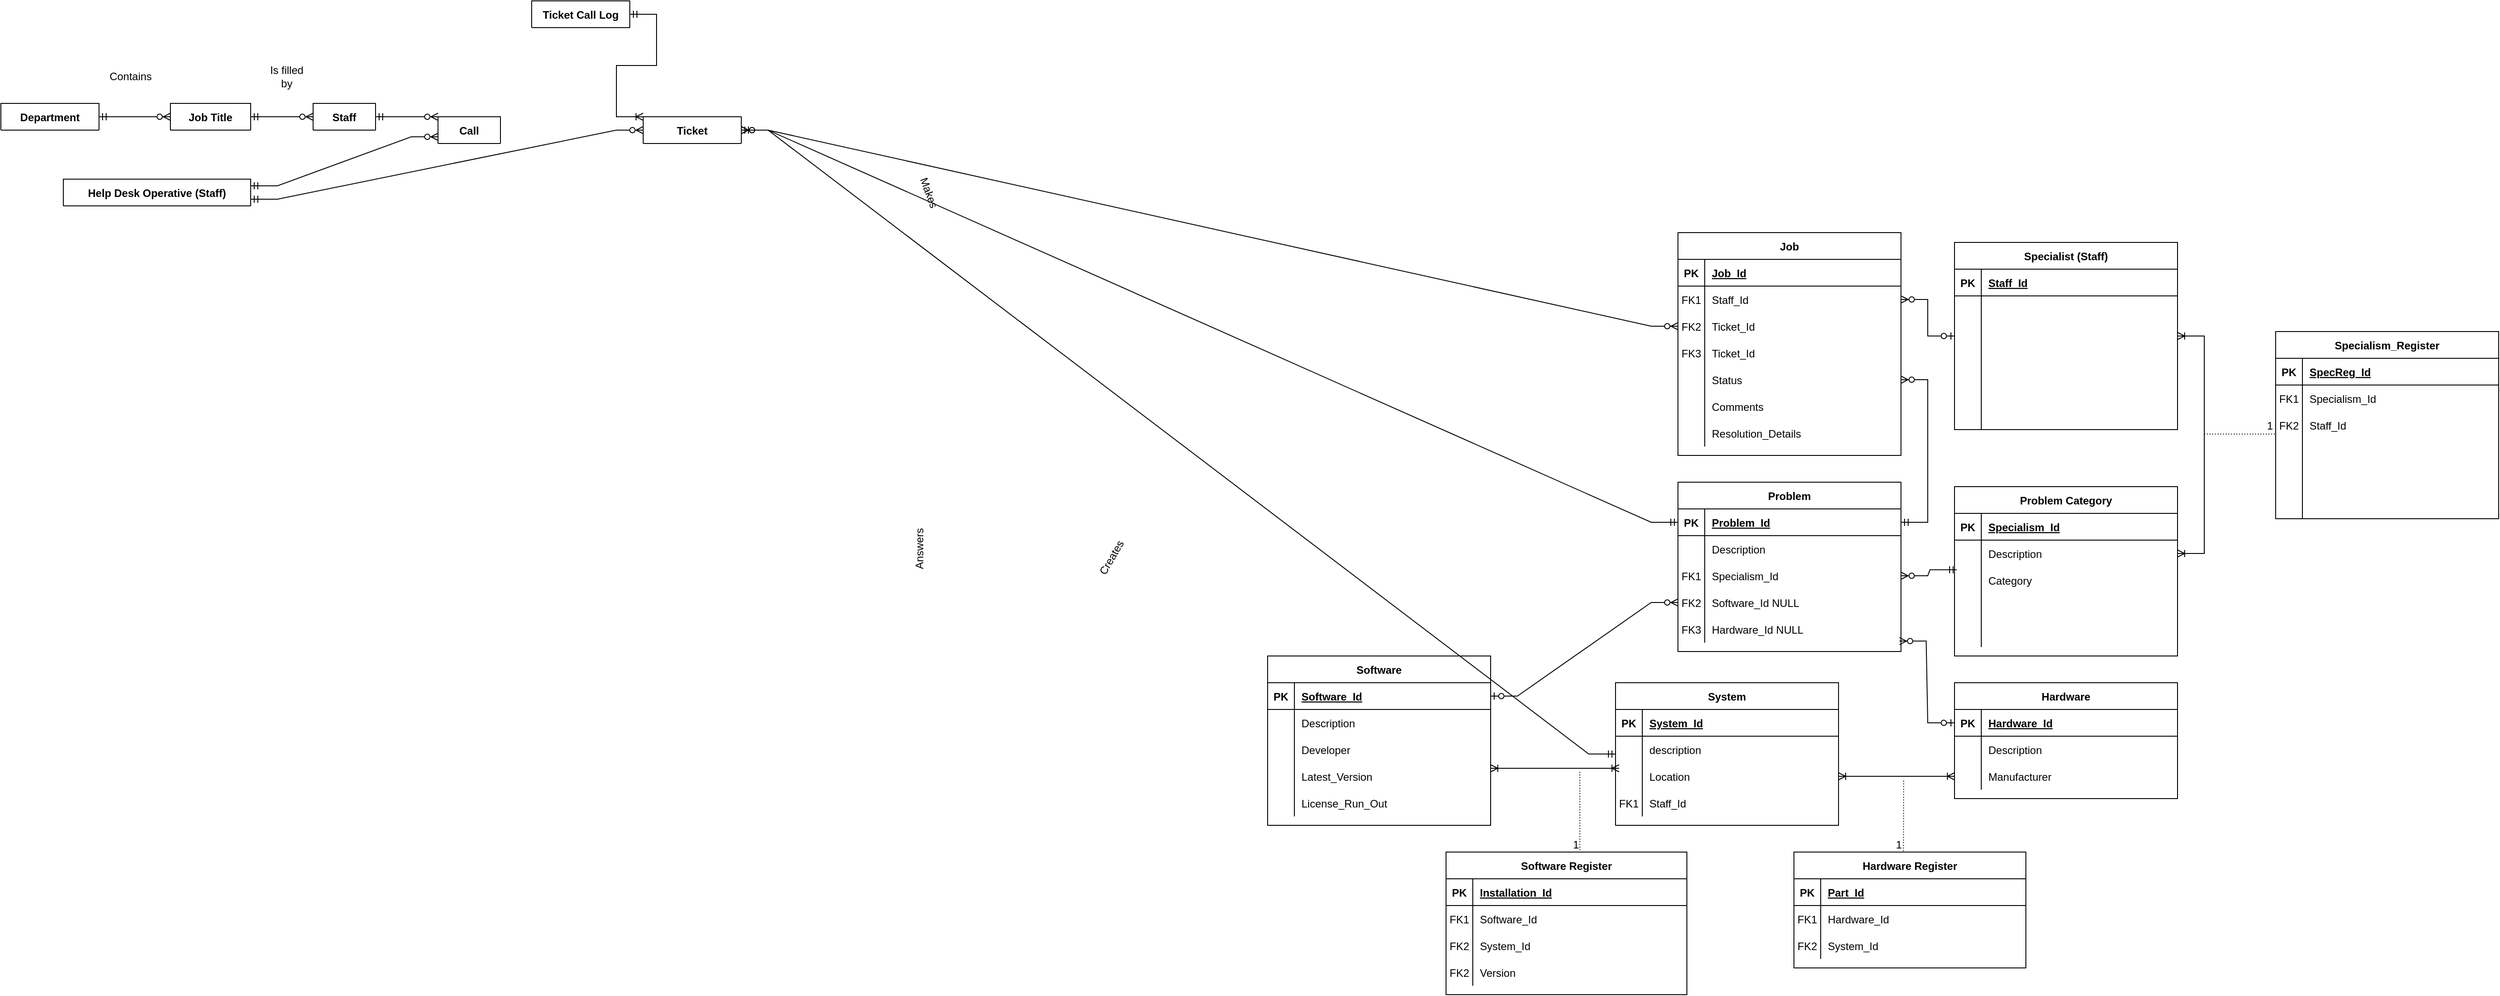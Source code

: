 <mxfile version="21.3.2" type="github">
  <diagram id="R2lEEEUBdFMjLlhIrx00" name="Page-1">
    <mxGraphModel dx="2681" dy="1856" grid="1" gridSize="10" guides="1" tooltips="1" connect="1" arrows="1" fold="1" page="1" pageScale="1" pageWidth="850" pageHeight="1100" math="0" shadow="0" extFonts="Permanent Marker^https://fonts.googleapis.com/css?family=Permanent+Marker">
      <root>
        <mxCell id="0" />
        <mxCell id="1" parent="0" />
        <mxCell id="C-vyLk0tnHw3VtMMgP7b-2" value="Job Title" style="shape=table;startSize=30;container=1;collapsible=1;childLayout=tableLayout;fixedRows=1;rowLines=0;fontStyle=1;align=center;resizeLast=1;" parent="1" vertex="1" collapsed="1">
          <mxGeometry x="20" y="-155" width="90" height="30" as="geometry">
            <mxRectangle x="180" y="-150" width="250" height="160" as="alternateBounds" />
          </mxGeometry>
        </mxCell>
        <mxCell id="C-vyLk0tnHw3VtMMgP7b-3" value="" style="shape=partialRectangle;collapsible=0;dropTarget=0;pointerEvents=0;fillColor=none;points=[[0,0.5],[1,0.5]];portConstraint=eastwest;top=0;left=0;right=0;bottom=1;" parent="C-vyLk0tnHw3VtMMgP7b-2" vertex="1">
          <mxGeometry y="30" width="250" height="30" as="geometry" />
        </mxCell>
        <mxCell id="C-vyLk0tnHw3VtMMgP7b-4" value="PK" style="shape=partialRectangle;overflow=hidden;connectable=0;fillColor=none;top=0;left=0;bottom=0;right=0;fontStyle=1;" parent="C-vyLk0tnHw3VtMMgP7b-3" vertex="1">
          <mxGeometry width="30" height="30" as="geometry">
            <mxRectangle width="30" height="30" as="alternateBounds" />
          </mxGeometry>
        </mxCell>
        <mxCell id="C-vyLk0tnHw3VtMMgP7b-5" value="JobTitle_Id" style="shape=partialRectangle;overflow=hidden;connectable=0;fillColor=none;top=0;left=0;bottom=0;right=0;align=left;spacingLeft=6;fontStyle=5;" parent="C-vyLk0tnHw3VtMMgP7b-3" vertex="1">
          <mxGeometry x="30" width="220" height="30" as="geometry">
            <mxRectangle width="220" height="30" as="alternateBounds" />
          </mxGeometry>
        </mxCell>
        <mxCell id="C-vyLk0tnHw3VtMMgP7b-6" value="" style="shape=partialRectangle;collapsible=0;dropTarget=0;pointerEvents=0;fillColor=none;points=[[0,0.5],[1,0.5]];portConstraint=eastwest;top=0;left=0;right=0;bottom=0;" parent="C-vyLk0tnHw3VtMMgP7b-2" vertex="1">
          <mxGeometry y="60" width="250" height="30" as="geometry" />
        </mxCell>
        <mxCell id="C-vyLk0tnHw3VtMMgP7b-7" value="FK1" style="shape=partialRectangle;overflow=hidden;connectable=0;fillColor=none;top=0;left=0;bottom=0;right=0;" parent="C-vyLk0tnHw3VtMMgP7b-6" vertex="1">
          <mxGeometry width="30" height="30" as="geometry">
            <mxRectangle width="30" height="30" as="alternateBounds" />
          </mxGeometry>
        </mxCell>
        <mxCell id="C-vyLk0tnHw3VtMMgP7b-8" value="Dept_Id" style="shape=partialRectangle;overflow=hidden;connectable=0;fillColor=none;top=0;left=0;bottom=0;right=0;align=left;spacingLeft=6;" parent="C-vyLk0tnHw3VtMMgP7b-6" vertex="1">
          <mxGeometry x="30" width="220" height="30" as="geometry">
            <mxRectangle width="220" height="30" as="alternateBounds" />
          </mxGeometry>
        </mxCell>
        <mxCell id="C-vyLk0tnHw3VtMMgP7b-9" value="" style="shape=partialRectangle;collapsible=0;dropTarget=0;pointerEvents=0;fillColor=none;points=[[0,0.5],[1,0.5]];portConstraint=eastwest;top=0;left=0;right=0;bottom=0;" parent="C-vyLk0tnHw3VtMMgP7b-2" vertex="1">
          <mxGeometry y="90" width="250" height="30" as="geometry" />
        </mxCell>
        <mxCell id="C-vyLk0tnHw3VtMMgP7b-10" value="" style="shape=partialRectangle;overflow=hidden;connectable=0;fillColor=none;top=0;left=0;bottom=0;right=0;" parent="C-vyLk0tnHw3VtMMgP7b-9" vertex="1">
          <mxGeometry width="30" height="30" as="geometry">
            <mxRectangle width="30" height="30" as="alternateBounds" />
          </mxGeometry>
        </mxCell>
        <mxCell id="C-vyLk0tnHw3VtMMgP7b-11" value="Job_Name NOT NULL" style="shape=partialRectangle;overflow=hidden;connectable=0;fillColor=none;top=0;left=0;bottom=0;right=0;align=left;spacingLeft=6;" parent="C-vyLk0tnHw3VtMMgP7b-9" vertex="1">
          <mxGeometry x="30" width="220" height="30" as="geometry">
            <mxRectangle width="220" height="30" as="alternateBounds" />
          </mxGeometry>
        </mxCell>
        <mxCell id="GGoMTF8K_VDcgs8-EtOL-13" value="" style="shape=partialRectangle;collapsible=0;dropTarget=0;pointerEvents=0;fillColor=none;points=[[0,0.5],[1,0.5]];portConstraint=eastwest;top=0;left=0;right=0;bottom=0;" parent="C-vyLk0tnHw3VtMMgP7b-2" vertex="1">
          <mxGeometry y="120" width="250" height="30" as="geometry" />
        </mxCell>
        <mxCell id="GGoMTF8K_VDcgs8-EtOL-14" value="" style="shape=partialRectangle;overflow=hidden;connectable=0;fillColor=none;top=0;left=0;bottom=0;right=0;" parent="GGoMTF8K_VDcgs8-EtOL-13" vertex="1">
          <mxGeometry width="30" height="30" as="geometry">
            <mxRectangle width="30" height="30" as="alternateBounds" />
          </mxGeometry>
        </mxCell>
        <mxCell id="GGoMTF8K_VDcgs8-EtOL-15" value="" style="shape=partialRectangle;overflow=hidden;connectable=0;fillColor=none;top=0;left=0;bottom=0;right=0;align=left;spacingLeft=6;" parent="GGoMTF8K_VDcgs8-EtOL-13" vertex="1">
          <mxGeometry x="30" width="220" height="30" as="geometry">
            <mxRectangle width="220" height="30" as="alternateBounds" />
          </mxGeometry>
        </mxCell>
        <mxCell id="C-vyLk0tnHw3VtMMgP7b-13" value="Staff" style="shape=table;startSize=30;container=1;collapsible=1;childLayout=tableLayout;fixedRows=1;rowLines=0;fontStyle=1;align=center;resizeLast=1;" parent="1" vertex="1" collapsed="1">
          <mxGeometry x="180" y="-155" width="70" height="30" as="geometry">
            <mxRectangle x="540" y="-180" width="250" height="610" as="alternateBounds" />
          </mxGeometry>
        </mxCell>
        <mxCell id="C-vyLk0tnHw3VtMMgP7b-14" value="" style="shape=partialRectangle;collapsible=0;dropTarget=0;pointerEvents=0;fillColor=none;points=[[0,0.5],[1,0.5]];portConstraint=eastwest;top=0;left=0;right=0;bottom=1;" parent="C-vyLk0tnHw3VtMMgP7b-13" vertex="1">
          <mxGeometry y="30" width="250" height="30" as="geometry" />
        </mxCell>
        <mxCell id="C-vyLk0tnHw3VtMMgP7b-15" value="PK" style="shape=partialRectangle;overflow=hidden;connectable=0;fillColor=none;top=0;left=0;bottom=0;right=0;fontStyle=1;" parent="C-vyLk0tnHw3VtMMgP7b-14" vertex="1">
          <mxGeometry width="30" height="30" as="geometry">
            <mxRectangle width="30" height="30" as="alternateBounds" />
          </mxGeometry>
        </mxCell>
        <mxCell id="C-vyLk0tnHw3VtMMgP7b-16" value="Staff_Id" style="shape=partialRectangle;overflow=hidden;connectable=0;fillColor=none;top=0;left=0;bottom=0;right=0;align=left;spacingLeft=6;fontStyle=5;" parent="C-vyLk0tnHw3VtMMgP7b-14" vertex="1">
          <mxGeometry x="30" width="220" height="30" as="geometry">
            <mxRectangle width="220" height="30" as="alternateBounds" />
          </mxGeometry>
        </mxCell>
        <mxCell id="C-vyLk0tnHw3VtMMgP7b-17" value="" style="shape=partialRectangle;collapsible=0;dropTarget=0;pointerEvents=0;fillColor=none;points=[[0,0.5],[1,0.5]];portConstraint=eastwest;top=0;left=0;right=0;bottom=0;" parent="C-vyLk0tnHw3VtMMgP7b-13" vertex="1">
          <mxGeometry y="60" width="250" height="30" as="geometry" />
        </mxCell>
        <mxCell id="C-vyLk0tnHw3VtMMgP7b-18" value="FK1" style="shape=partialRectangle;overflow=hidden;connectable=0;fillColor=none;top=0;left=0;bottom=0;right=0;" parent="C-vyLk0tnHw3VtMMgP7b-17" vertex="1">
          <mxGeometry width="30" height="30" as="geometry">
            <mxRectangle width="30" height="30" as="alternateBounds" />
          </mxGeometry>
        </mxCell>
        <mxCell id="C-vyLk0tnHw3VtMMgP7b-19" value="JobTitle_Id" style="shape=partialRectangle;overflow=hidden;connectable=0;fillColor=none;top=0;left=0;bottom=0;right=0;align=left;spacingLeft=6;" parent="C-vyLk0tnHw3VtMMgP7b-17" vertex="1">
          <mxGeometry x="30" width="220" height="30" as="geometry">
            <mxRectangle width="220" height="30" as="alternateBounds" />
          </mxGeometry>
        </mxCell>
        <mxCell id="C-vyLk0tnHw3VtMMgP7b-20" value="" style="shape=partialRectangle;collapsible=0;dropTarget=0;pointerEvents=0;fillColor=none;points=[[0,0.5],[1,0.5]];portConstraint=eastwest;top=0;left=0;right=0;bottom=0;" parent="C-vyLk0tnHw3VtMMgP7b-13" vertex="1">
          <mxGeometry y="90" width="250" height="30" as="geometry" />
        </mxCell>
        <mxCell id="C-vyLk0tnHw3VtMMgP7b-21" value="" style="shape=partialRectangle;overflow=hidden;connectable=0;fillColor=none;top=0;left=0;bottom=0;right=0;" parent="C-vyLk0tnHw3VtMMgP7b-20" vertex="1">
          <mxGeometry width="30" height="30" as="geometry">
            <mxRectangle width="30" height="30" as="alternateBounds" />
          </mxGeometry>
        </mxCell>
        <mxCell id="C-vyLk0tnHw3VtMMgP7b-22" value="First_Name char(20) NOT NULL" style="shape=partialRectangle;overflow=hidden;connectable=0;fillColor=none;top=0;left=0;bottom=0;right=0;align=left;spacingLeft=6;" parent="C-vyLk0tnHw3VtMMgP7b-20" vertex="1">
          <mxGeometry x="30" width="220" height="30" as="geometry">
            <mxRectangle width="220" height="30" as="alternateBounds" />
          </mxGeometry>
        </mxCell>
        <mxCell id="GGoMTF8K_VDcgs8-EtOL-16" value="" style="shape=partialRectangle;collapsible=0;dropTarget=0;pointerEvents=0;fillColor=none;points=[[0,0.5],[1,0.5]];portConstraint=eastwest;top=0;left=0;right=0;bottom=0;" parent="C-vyLk0tnHw3VtMMgP7b-13" vertex="1">
          <mxGeometry y="120" width="250" height="30" as="geometry" />
        </mxCell>
        <mxCell id="GGoMTF8K_VDcgs8-EtOL-17" value="" style="shape=partialRectangle;overflow=hidden;connectable=0;fillColor=none;top=0;left=0;bottom=0;right=0;" parent="GGoMTF8K_VDcgs8-EtOL-16" vertex="1">
          <mxGeometry width="30" height="30" as="geometry">
            <mxRectangle width="30" height="30" as="alternateBounds" />
          </mxGeometry>
        </mxCell>
        <mxCell id="GGoMTF8K_VDcgs8-EtOL-18" value="Sur_Name char(20) NOT NULL" style="shape=partialRectangle;overflow=hidden;connectable=0;fillColor=none;top=0;left=0;bottom=0;right=0;align=left;spacingLeft=6;" parent="GGoMTF8K_VDcgs8-EtOL-16" vertex="1">
          <mxGeometry x="30" width="220" height="30" as="geometry">
            <mxRectangle width="220" height="30" as="alternateBounds" />
          </mxGeometry>
        </mxCell>
        <mxCell id="GGoMTF8K_VDcgs8-EtOL-19" value="" style="shape=partialRectangle;collapsible=0;dropTarget=0;pointerEvents=0;fillColor=none;points=[[0,0.5],[1,0.5]];portConstraint=eastwest;top=0;left=0;right=0;bottom=0;" parent="C-vyLk0tnHw3VtMMgP7b-13" vertex="1">
          <mxGeometry y="150" width="250" height="30" as="geometry" />
        </mxCell>
        <mxCell id="GGoMTF8K_VDcgs8-EtOL-20" value="" style="shape=partialRectangle;overflow=hidden;connectable=0;fillColor=none;top=0;left=0;bottom=0;right=0;" parent="GGoMTF8K_VDcgs8-EtOL-19" vertex="1">
          <mxGeometry width="30" height="30" as="geometry">
            <mxRectangle width="30" height="30" as="alternateBounds" />
          </mxGeometry>
        </mxCell>
        <mxCell id="GGoMTF8K_VDcgs8-EtOL-21" value="Middle_Name char(20) NULL" style="shape=partialRectangle;overflow=hidden;connectable=0;fillColor=none;top=0;left=0;bottom=0;right=0;align=left;spacingLeft=6;" parent="GGoMTF8K_VDcgs8-EtOL-19" vertex="1">
          <mxGeometry x="30" width="220" height="30" as="geometry">
            <mxRectangle width="220" height="30" as="alternateBounds" />
          </mxGeometry>
        </mxCell>
        <mxCell id="GGoMTF8K_VDcgs8-EtOL-161" value="" style="shape=partialRectangle;collapsible=0;dropTarget=0;pointerEvents=0;fillColor=none;points=[[0,0.5],[1,0.5]];portConstraint=eastwest;top=0;left=0;right=0;bottom=0;" parent="C-vyLk0tnHw3VtMMgP7b-13" vertex="1">
          <mxGeometry y="180" width="250" height="30" as="geometry" />
        </mxCell>
        <mxCell id="GGoMTF8K_VDcgs8-EtOL-162" value="" style="shape=partialRectangle;overflow=hidden;connectable=0;fillColor=none;top=0;left=0;bottom=0;right=0;" parent="GGoMTF8K_VDcgs8-EtOL-161" vertex="1">
          <mxGeometry width="30" height="30" as="geometry">
            <mxRectangle width="30" height="30" as="alternateBounds" />
          </mxGeometry>
        </mxCell>
        <mxCell id="GGoMTF8K_VDcgs8-EtOL-163" value="DOB date NOT NULL" style="shape=partialRectangle;overflow=hidden;connectable=0;fillColor=none;top=0;left=0;bottom=0;right=0;align=left;spacingLeft=6;" parent="GGoMTF8K_VDcgs8-EtOL-161" vertex="1">
          <mxGeometry x="30" width="220" height="30" as="geometry">
            <mxRectangle width="220" height="30" as="alternateBounds" />
          </mxGeometry>
        </mxCell>
        <mxCell id="GGoMTF8K_VDcgs8-EtOL-164" value="" style="shape=partialRectangle;collapsible=0;dropTarget=0;pointerEvents=0;fillColor=none;points=[[0,0.5],[1,0.5]];portConstraint=eastwest;top=0;left=0;right=0;bottom=0;" parent="C-vyLk0tnHw3VtMMgP7b-13" vertex="1">
          <mxGeometry y="210" width="250" height="30" as="geometry" />
        </mxCell>
        <mxCell id="GGoMTF8K_VDcgs8-EtOL-165" value="" style="shape=partialRectangle;overflow=hidden;connectable=0;fillColor=none;top=0;left=0;bottom=0;right=0;" parent="GGoMTF8K_VDcgs8-EtOL-164" vertex="1">
          <mxGeometry width="30" height="30" as="geometry">
            <mxRectangle width="30" height="30" as="alternateBounds" />
          </mxGeometry>
        </mxCell>
        <mxCell id="GGoMTF8K_VDcgs8-EtOL-166" value="NIN char(9) NOT NULL" style="shape=partialRectangle;overflow=hidden;connectable=0;fillColor=none;top=0;left=0;bottom=0;right=0;align=left;spacingLeft=6;" parent="GGoMTF8K_VDcgs8-EtOL-164" vertex="1">
          <mxGeometry x="30" width="220" height="30" as="geometry">
            <mxRectangle width="220" height="30" as="alternateBounds" />
          </mxGeometry>
        </mxCell>
        <mxCell id="GGoMTF8K_VDcgs8-EtOL-22" value="" style="shape=partialRectangle;collapsible=0;dropTarget=0;pointerEvents=0;fillColor=none;points=[[0,0.5],[1,0.5]];portConstraint=eastwest;top=0;left=0;right=0;bottom=0;" parent="C-vyLk0tnHw3VtMMgP7b-13" vertex="1">
          <mxGeometry y="240" width="250" height="30" as="geometry" />
        </mxCell>
        <mxCell id="GGoMTF8K_VDcgs8-EtOL-23" value="" style="shape=partialRectangle;overflow=hidden;connectable=0;fillColor=none;top=0;left=0;bottom=0;right=0;" parent="GGoMTF8K_VDcgs8-EtOL-22" vertex="1">
          <mxGeometry width="30" height="30" as="geometry">
            <mxRectangle width="30" height="30" as="alternateBounds" />
          </mxGeometry>
        </mxCell>
        <mxCell id="GGoMTF8K_VDcgs8-EtOL-24" value="Email char(20) NOT NULL" style="shape=partialRectangle;overflow=hidden;connectable=0;fillColor=none;top=0;left=0;bottom=0;right=0;align=left;spacingLeft=6;" parent="GGoMTF8K_VDcgs8-EtOL-22" vertex="1">
          <mxGeometry x="30" width="220" height="30" as="geometry">
            <mxRectangle width="220" height="30" as="alternateBounds" />
          </mxGeometry>
        </mxCell>
        <mxCell id="GGoMTF8K_VDcgs8-EtOL-25" value="" style="shape=partialRectangle;collapsible=0;dropTarget=0;pointerEvents=0;fillColor=none;points=[[0,0.5],[1,0.5]];portConstraint=eastwest;top=0;left=0;right=0;bottom=0;" parent="C-vyLk0tnHw3VtMMgP7b-13" vertex="1">
          <mxGeometry y="270" width="250" height="30" as="geometry" />
        </mxCell>
        <mxCell id="GGoMTF8K_VDcgs8-EtOL-26" value="" style="shape=partialRectangle;overflow=hidden;connectable=0;fillColor=none;top=0;left=0;bottom=0;right=0;" parent="GGoMTF8K_VDcgs8-EtOL-25" vertex="1">
          <mxGeometry width="30" height="30" as="geometry">
            <mxRectangle width="30" height="30" as="alternateBounds" />
          </mxGeometry>
        </mxCell>
        <mxCell id="GGoMTF8K_VDcgs8-EtOL-27" value="Tel_No char(12) NOT NULL" style="shape=partialRectangle;overflow=hidden;connectable=0;fillColor=none;top=0;left=0;bottom=0;right=0;align=left;spacingLeft=6;" parent="GGoMTF8K_VDcgs8-EtOL-25" vertex="1">
          <mxGeometry x="30" width="220" height="30" as="geometry">
            <mxRectangle width="220" height="30" as="alternateBounds" />
          </mxGeometry>
        </mxCell>
        <mxCell id="GGoMTF8K_VDcgs8-EtOL-28" value="" style="shape=partialRectangle;collapsible=0;dropTarget=0;pointerEvents=0;fillColor=none;points=[[0,0.5],[1,0.5]];portConstraint=eastwest;top=0;left=0;right=0;bottom=0;" parent="C-vyLk0tnHw3VtMMgP7b-13" vertex="1">
          <mxGeometry y="300" width="250" height="30" as="geometry" />
        </mxCell>
        <mxCell id="GGoMTF8K_VDcgs8-EtOL-29" value="" style="shape=partialRectangle;overflow=hidden;connectable=0;fillColor=none;top=0;left=0;bottom=0;right=0;" parent="GGoMTF8K_VDcgs8-EtOL-28" vertex="1">
          <mxGeometry width="30" height="30" as="geometry">
            <mxRectangle width="30" height="30" as="alternateBounds" />
          </mxGeometry>
        </mxCell>
        <mxCell id="GGoMTF8K_VDcgs8-EtOL-30" value="Home_Address char(20) &#xa; NOT NULL" style="shape=partialRectangle;overflow=hidden;connectable=0;fillColor=none;top=0;left=0;bottom=0;right=0;align=left;spacingLeft=6;" parent="GGoMTF8K_VDcgs8-EtOL-28" vertex="1">
          <mxGeometry x="30" width="220" height="30" as="geometry">
            <mxRectangle width="220" height="30" as="alternateBounds" />
          </mxGeometry>
        </mxCell>
        <mxCell id="GGoMTF8K_VDcgs8-EtOL-46" value="" style="shape=partialRectangle;collapsible=0;dropTarget=0;pointerEvents=0;fillColor=none;points=[[0,0.5],[1,0.5]];portConstraint=eastwest;top=0;left=0;right=0;bottom=0;" parent="C-vyLk0tnHw3VtMMgP7b-13" vertex="1">
          <mxGeometry y="330" width="250" height="30" as="geometry" />
        </mxCell>
        <mxCell id="GGoMTF8K_VDcgs8-EtOL-47" value="" style="shape=partialRectangle;overflow=hidden;connectable=0;fillColor=none;top=0;left=0;bottom=0;right=0;" parent="GGoMTF8K_VDcgs8-EtOL-46" vertex="1">
          <mxGeometry width="30" height="30" as="geometry">
            <mxRectangle width="30" height="30" as="alternateBounds" />
          </mxGeometry>
        </mxCell>
        <mxCell id="GGoMTF8K_VDcgs8-EtOL-48" value="Line_1 char(20)  NOT NULL" style="shape=partialRectangle;overflow=hidden;connectable=0;fillColor=none;top=0;left=0;bottom=0;right=0;align=left;spacingLeft=6;" parent="GGoMTF8K_VDcgs8-EtOL-46" vertex="1">
          <mxGeometry x="30" width="220" height="30" as="geometry">
            <mxRectangle width="220" height="30" as="alternateBounds" />
          </mxGeometry>
        </mxCell>
        <mxCell id="GGoMTF8K_VDcgs8-EtOL-49" value="" style="shape=partialRectangle;collapsible=0;dropTarget=0;pointerEvents=0;fillColor=none;points=[[0,0.5],[1,0.5]];portConstraint=eastwest;top=0;left=0;right=0;bottom=0;" parent="C-vyLk0tnHw3VtMMgP7b-13" vertex="1">
          <mxGeometry y="360" width="250" height="30" as="geometry" />
        </mxCell>
        <mxCell id="GGoMTF8K_VDcgs8-EtOL-50" value="" style="shape=partialRectangle;overflow=hidden;connectable=0;fillColor=none;top=0;left=0;bottom=0;right=0;" parent="GGoMTF8K_VDcgs8-EtOL-49" vertex="1">
          <mxGeometry width="30" height="30" as="geometry">
            <mxRectangle width="30" height="30" as="alternateBounds" />
          </mxGeometry>
        </mxCell>
        <mxCell id="GGoMTF8K_VDcgs8-EtOL-51" value="City char(20)  NOT NULL" style="shape=partialRectangle;overflow=hidden;connectable=0;fillColor=none;top=0;left=0;bottom=0;right=0;align=left;spacingLeft=6;" parent="GGoMTF8K_VDcgs8-EtOL-49" vertex="1">
          <mxGeometry x="30" width="220" height="30" as="geometry">
            <mxRectangle width="220" height="30" as="alternateBounds" />
          </mxGeometry>
        </mxCell>
        <mxCell id="GGoMTF8K_VDcgs8-EtOL-52" value="" style="shape=partialRectangle;collapsible=0;dropTarget=0;pointerEvents=0;fillColor=none;points=[[0,0.5],[1,0.5]];portConstraint=eastwest;top=0;left=0;right=0;bottom=0;" parent="C-vyLk0tnHw3VtMMgP7b-13" vertex="1">
          <mxGeometry y="390" width="250" height="30" as="geometry" />
        </mxCell>
        <mxCell id="GGoMTF8K_VDcgs8-EtOL-53" value="" style="shape=partialRectangle;overflow=hidden;connectable=0;fillColor=none;top=0;left=0;bottom=0;right=0;" parent="GGoMTF8K_VDcgs8-EtOL-52" vertex="1">
          <mxGeometry width="30" height="30" as="geometry">
            <mxRectangle width="30" height="30" as="alternateBounds" />
          </mxGeometry>
        </mxCell>
        <mxCell id="GGoMTF8K_VDcgs8-EtOL-54" value="County char(20)  NOT NULL" style="shape=partialRectangle;overflow=hidden;connectable=0;fillColor=none;top=0;left=0;bottom=0;right=0;align=left;spacingLeft=6;" parent="GGoMTF8K_VDcgs8-EtOL-52" vertex="1">
          <mxGeometry x="30" width="220" height="30" as="geometry">
            <mxRectangle width="220" height="30" as="alternateBounds" />
          </mxGeometry>
        </mxCell>
        <mxCell id="GGoMTF8K_VDcgs8-EtOL-40" value="" style="shape=partialRectangle;collapsible=0;dropTarget=0;pointerEvents=0;fillColor=none;points=[[0,0.5],[1,0.5]];portConstraint=eastwest;top=0;left=0;right=0;bottom=0;" parent="C-vyLk0tnHw3VtMMgP7b-13" vertex="1">
          <mxGeometry y="420" width="250" height="30" as="geometry" />
        </mxCell>
        <mxCell id="GGoMTF8K_VDcgs8-EtOL-41" value="" style="shape=partialRectangle;overflow=hidden;connectable=0;fillColor=none;top=0;left=0;bottom=0;right=0;" parent="GGoMTF8K_VDcgs8-EtOL-40" vertex="1">
          <mxGeometry width="30" height="30" as="geometry">
            <mxRectangle width="30" height="30" as="alternateBounds" />
          </mxGeometry>
        </mxCell>
        <mxCell id="GGoMTF8K_VDcgs8-EtOL-42" value="PostCode char(20)  NOT NULL" style="shape=partialRectangle;overflow=hidden;connectable=0;fillColor=none;top=0;left=0;bottom=0;right=0;align=left;spacingLeft=6;" parent="GGoMTF8K_VDcgs8-EtOL-40" vertex="1">
          <mxGeometry x="30" width="220" height="30" as="geometry">
            <mxRectangle width="220" height="30" as="alternateBounds" />
          </mxGeometry>
        </mxCell>
        <mxCell id="GGoMTF8K_VDcgs8-EtOL-43" value="" style="shape=partialRectangle;collapsible=0;dropTarget=0;pointerEvents=0;fillColor=none;points=[[0,0.5],[1,0.5]];portConstraint=eastwest;top=0;left=0;right=0;bottom=0;" parent="C-vyLk0tnHw3VtMMgP7b-13" vertex="1">
          <mxGeometry y="450" width="250" height="30" as="geometry" />
        </mxCell>
        <mxCell id="GGoMTF8K_VDcgs8-EtOL-44" value="" style="shape=partialRectangle;overflow=hidden;connectable=0;fillColor=none;top=0;left=0;bottom=0;right=0;" parent="GGoMTF8K_VDcgs8-EtOL-43" vertex="1">
          <mxGeometry width="30" height="30" as="geometry">
            <mxRectangle width="30" height="30" as="alternateBounds" />
          </mxGeometry>
        </mxCell>
        <mxCell id="GGoMTF8K_VDcgs8-EtOL-45" value="Work_Address char(20) &#xa; NOT NULL" style="shape=partialRectangle;overflow=hidden;connectable=0;fillColor=none;top=0;left=0;bottom=0;right=0;align=left;spacingLeft=6;" parent="GGoMTF8K_VDcgs8-EtOL-43" vertex="1">
          <mxGeometry x="30" width="220" height="30" as="geometry">
            <mxRectangle width="220" height="30" as="alternateBounds" />
          </mxGeometry>
        </mxCell>
        <mxCell id="GGoMTF8K_VDcgs8-EtOL-31" value="" style="shape=partialRectangle;collapsible=0;dropTarget=0;pointerEvents=0;fillColor=none;points=[[0,0.5],[1,0.5]];portConstraint=eastwest;top=0;left=0;right=0;bottom=0;" parent="C-vyLk0tnHw3VtMMgP7b-13" vertex="1">
          <mxGeometry y="480" width="250" height="30" as="geometry" />
        </mxCell>
        <mxCell id="GGoMTF8K_VDcgs8-EtOL-32" value="" style="shape=partialRectangle;overflow=hidden;connectable=0;fillColor=none;top=0;left=0;bottom=0;right=0;" parent="GGoMTF8K_VDcgs8-EtOL-31" vertex="1">
          <mxGeometry width="30" height="30" as="geometry">
            <mxRectangle width="30" height="30" as="alternateBounds" />
          </mxGeometry>
        </mxCell>
        <mxCell id="GGoMTF8K_VDcgs8-EtOL-33" value="Line_1 char(20)  NOT NULL" style="shape=partialRectangle;overflow=hidden;connectable=0;fillColor=none;top=0;left=0;bottom=0;right=0;align=left;spacingLeft=6;" parent="GGoMTF8K_VDcgs8-EtOL-31" vertex="1">
          <mxGeometry x="30" width="220" height="30" as="geometry">
            <mxRectangle width="220" height="30" as="alternateBounds" />
          </mxGeometry>
        </mxCell>
        <mxCell id="GGoMTF8K_VDcgs8-EtOL-34" value="" style="shape=partialRectangle;collapsible=0;dropTarget=0;pointerEvents=0;fillColor=none;points=[[0,0.5],[1,0.5]];portConstraint=eastwest;top=0;left=0;right=0;bottom=0;" parent="C-vyLk0tnHw3VtMMgP7b-13" vertex="1">
          <mxGeometry y="510" width="250" height="30" as="geometry" />
        </mxCell>
        <mxCell id="GGoMTF8K_VDcgs8-EtOL-35" value="" style="shape=partialRectangle;overflow=hidden;connectable=0;fillColor=none;top=0;left=0;bottom=0;right=0;" parent="GGoMTF8K_VDcgs8-EtOL-34" vertex="1">
          <mxGeometry width="30" height="30" as="geometry">
            <mxRectangle width="30" height="30" as="alternateBounds" />
          </mxGeometry>
        </mxCell>
        <mxCell id="GGoMTF8K_VDcgs8-EtOL-36" value="City char(20)  NOT NULL" style="shape=partialRectangle;overflow=hidden;connectable=0;fillColor=none;top=0;left=0;bottom=0;right=0;align=left;spacingLeft=6;" parent="GGoMTF8K_VDcgs8-EtOL-34" vertex="1">
          <mxGeometry x="30" width="220" height="30" as="geometry">
            <mxRectangle width="220" height="30" as="alternateBounds" />
          </mxGeometry>
        </mxCell>
        <mxCell id="GGoMTF8K_VDcgs8-EtOL-37" value="" style="shape=partialRectangle;collapsible=0;dropTarget=0;pointerEvents=0;fillColor=none;points=[[0,0.5],[1,0.5]];portConstraint=eastwest;top=0;left=0;right=0;bottom=0;" parent="C-vyLk0tnHw3VtMMgP7b-13" vertex="1">
          <mxGeometry y="540" width="250" height="30" as="geometry" />
        </mxCell>
        <mxCell id="GGoMTF8K_VDcgs8-EtOL-38" value="" style="shape=partialRectangle;overflow=hidden;connectable=0;fillColor=none;top=0;left=0;bottom=0;right=0;" parent="GGoMTF8K_VDcgs8-EtOL-37" vertex="1">
          <mxGeometry width="30" height="30" as="geometry">
            <mxRectangle width="30" height="30" as="alternateBounds" />
          </mxGeometry>
        </mxCell>
        <mxCell id="GGoMTF8K_VDcgs8-EtOL-39" value="County char(20)  NOT NULL" style="shape=partialRectangle;overflow=hidden;connectable=0;fillColor=none;top=0;left=0;bottom=0;right=0;align=left;spacingLeft=6;" parent="GGoMTF8K_VDcgs8-EtOL-37" vertex="1">
          <mxGeometry x="30" width="220" height="30" as="geometry">
            <mxRectangle width="220" height="30" as="alternateBounds" />
          </mxGeometry>
        </mxCell>
        <mxCell id="GGoMTF8K_VDcgs8-EtOL-55" value="" style="shape=partialRectangle;collapsible=0;dropTarget=0;pointerEvents=0;fillColor=none;points=[[0,0.5],[1,0.5]];portConstraint=eastwest;top=0;left=0;right=0;bottom=0;" parent="C-vyLk0tnHw3VtMMgP7b-13" vertex="1">
          <mxGeometry y="570" width="250" height="30" as="geometry" />
        </mxCell>
        <mxCell id="GGoMTF8K_VDcgs8-EtOL-56" value="" style="shape=partialRectangle;overflow=hidden;connectable=0;fillColor=none;top=0;left=0;bottom=0;right=0;" parent="GGoMTF8K_VDcgs8-EtOL-55" vertex="1">
          <mxGeometry width="30" height="30" as="geometry">
            <mxRectangle width="30" height="30" as="alternateBounds" />
          </mxGeometry>
        </mxCell>
        <mxCell id="GGoMTF8K_VDcgs8-EtOL-57" value="PostCode char(20)  NOT NULL" style="shape=partialRectangle;overflow=hidden;connectable=0;fillColor=none;top=0;left=0;bottom=0;right=0;align=left;spacingLeft=6;" parent="GGoMTF8K_VDcgs8-EtOL-55" vertex="1">
          <mxGeometry x="30" width="220" height="30" as="geometry">
            <mxRectangle width="220" height="30" as="alternateBounds" />
          </mxGeometry>
        </mxCell>
        <mxCell id="C-vyLk0tnHw3VtMMgP7b-23" value="Department" style="shape=table;startSize=30;container=1;collapsible=1;childLayout=tableLayout;fixedRows=1;rowLines=0;fontStyle=1;align=center;resizeLast=1;" parent="1" vertex="1" collapsed="1">
          <mxGeometry x="-170" y="-155" width="110" height="30" as="geometry">
            <mxRectangle x="-170" y="-155" width="250" height="280" as="alternateBounds" />
          </mxGeometry>
        </mxCell>
        <mxCell id="C-vyLk0tnHw3VtMMgP7b-24" value="" style="shape=partialRectangle;collapsible=0;dropTarget=0;pointerEvents=0;fillColor=none;points=[[0,0.5],[1,0.5]];portConstraint=eastwest;top=0;left=0;right=0;bottom=1;" parent="C-vyLk0tnHw3VtMMgP7b-23" vertex="1">
          <mxGeometry y="30" width="250" height="30" as="geometry" />
        </mxCell>
        <mxCell id="C-vyLk0tnHw3VtMMgP7b-25" value="PK" style="shape=partialRectangle;overflow=hidden;connectable=0;fillColor=none;top=0;left=0;bottom=0;right=0;fontStyle=1;" parent="C-vyLk0tnHw3VtMMgP7b-24" vertex="1">
          <mxGeometry width="30" height="30" as="geometry">
            <mxRectangle width="30" height="30" as="alternateBounds" />
          </mxGeometry>
        </mxCell>
        <mxCell id="C-vyLk0tnHw3VtMMgP7b-26" value="Dept_Id" style="shape=partialRectangle;overflow=hidden;connectable=0;fillColor=none;top=0;left=0;bottom=0;right=0;align=left;spacingLeft=6;fontStyle=5;" parent="C-vyLk0tnHw3VtMMgP7b-24" vertex="1">
          <mxGeometry x="30" width="220" height="30" as="geometry">
            <mxRectangle width="220" height="30" as="alternateBounds" />
          </mxGeometry>
        </mxCell>
        <mxCell id="C-vyLk0tnHw3VtMMgP7b-27" value="" style="shape=partialRectangle;collapsible=0;dropTarget=0;pointerEvents=0;fillColor=none;points=[[0,0.5],[1,0.5]];portConstraint=eastwest;top=0;left=0;right=0;bottom=0;" parent="C-vyLk0tnHw3VtMMgP7b-23" vertex="1">
          <mxGeometry y="60" width="250" height="30" as="geometry" />
        </mxCell>
        <mxCell id="C-vyLk0tnHw3VtMMgP7b-28" value="" style="shape=partialRectangle;overflow=hidden;connectable=0;fillColor=none;top=0;left=0;bottom=0;right=0;" parent="C-vyLk0tnHw3VtMMgP7b-27" vertex="1">
          <mxGeometry width="30" height="30" as="geometry">
            <mxRectangle width="30" height="30" as="alternateBounds" />
          </mxGeometry>
        </mxCell>
        <mxCell id="C-vyLk0tnHw3VtMMgP7b-29" value="Dept_Name char(50) NOT NULL" style="shape=partialRectangle;overflow=hidden;connectable=0;fillColor=none;top=0;left=0;bottom=0;right=0;align=left;spacingLeft=6;" parent="C-vyLk0tnHw3VtMMgP7b-27" vertex="1">
          <mxGeometry x="30" width="220" height="30" as="geometry">
            <mxRectangle width="220" height="30" as="alternateBounds" />
          </mxGeometry>
        </mxCell>
        <mxCell id="GGoMTF8K_VDcgs8-EtOL-1" value="" style="shape=partialRectangle;collapsible=0;dropTarget=0;pointerEvents=0;fillColor=none;points=[[0,0.5],[1,0.5]];portConstraint=eastwest;top=0;left=0;right=0;bottom=0;" parent="C-vyLk0tnHw3VtMMgP7b-23" vertex="1">
          <mxGeometry y="90" width="250" height="30" as="geometry" />
        </mxCell>
        <mxCell id="GGoMTF8K_VDcgs8-EtOL-2" value="" style="shape=partialRectangle;overflow=hidden;connectable=0;fillColor=none;top=0;left=0;bottom=0;right=0;" parent="GGoMTF8K_VDcgs8-EtOL-1" vertex="1">
          <mxGeometry width="30" height="30" as="geometry">
            <mxRectangle width="30" height="30" as="alternateBounds" />
          </mxGeometry>
        </mxCell>
        <mxCell id="GGoMTF8K_VDcgs8-EtOL-3" value="Dept_Address char(50) NOT NULL" style="shape=partialRectangle;overflow=hidden;connectable=0;fillColor=none;top=0;left=0;bottom=0;right=0;align=left;spacingLeft=6;" parent="GGoMTF8K_VDcgs8-EtOL-1" vertex="1">
          <mxGeometry x="30" width="220" height="30" as="geometry">
            <mxRectangle width="220" height="30" as="alternateBounds" />
          </mxGeometry>
        </mxCell>
        <mxCell id="GGoMTF8K_VDcgs8-EtOL-71" value="" style="shape=partialRectangle;collapsible=0;dropTarget=0;pointerEvents=0;fillColor=none;points=[[0,0.5],[1,0.5]];portConstraint=eastwest;top=0;left=0;right=0;bottom=0;" parent="C-vyLk0tnHw3VtMMgP7b-23" vertex="1">
          <mxGeometry y="120" width="250" height="30" as="geometry" />
        </mxCell>
        <mxCell id="GGoMTF8K_VDcgs8-EtOL-72" value="" style="shape=partialRectangle;overflow=hidden;connectable=0;fillColor=none;top=0;left=0;bottom=0;right=0;" parent="GGoMTF8K_VDcgs8-EtOL-71" vertex="1">
          <mxGeometry width="30" height="30" as="geometry">
            <mxRectangle width="30" height="30" as="alternateBounds" />
          </mxGeometry>
        </mxCell>
        <mxCell id="GGoMTF8K_VDcgs8-EtOL-73" value="LineOne char(50) NOT NULL" style="shape=partialRectangle;overflow=hidden;connectable=0;fillColor=none;top=0;left=0;bottom=0;right=0;align=left;spacingLeft=6;" parent="GGoMTF8K_VDcgs8-EtOL-71" vertex="1">
          <mxGeometry x="30" width="220" height="30" as="geometry">
            <mxRectangle width="220" height="30" as="alternateBounds" />
          </mxGeometry>
        </mxCell>
        <mxCell id="GGoMTF8K_VDcgs8-EtOL-74" value="" style="shape=partialRectangle;collapsible=0;dropTarget=0;pointerEvents=0;fillColor=none;points=[[0,0.5],[1,0.5]];portConstraint=eastwest;top=0;left=0;right=0;bottom=0;" parent="C-vyLk0tnHw3VtMMgP7b-23" vertex="1">
          <mxGeometry y="150" width="250" height="30" as="geometry" />
        </mxCell>
        <mxCell id="GGoMTF8K_VDcgs8-EtOL-75" value="" style="shape=partialRectangle;overflow=hidden;connectable=0;fillColor=none;top=0;left=0;bottom=0;right=0;" parent="GGoMTF8K_VDcgs8-EtOL-74" vertex="1">
          <mxGeometry width="30" height="30" as="geometry">
            <mxRectangle width="30" height="30" as="alternateBounds" />
          </mxGeometry>
        </mxCell>
        <mxCell id="GGoMTF8K_VDcgs8-EtOL-76" value="City char(50) NOT NULL" style="shape=partialRectangle;overflow=hidden;connectable=0;fillColor=none;top=0;left=0;bottom=0;right=0;align=left;spacingLeft=6;" parent="GGoMTF8K_VDcgs8-EtOL-74" vertex="1">
          <mxGeometry x="30" width="220" height="30" as="geometry">
            <mxRectangle width="220" height="30" as="alternateBounds" />
          </mxGeometry>
        </mxCell>
        <mxCell id="GGoMTF8K_VDcgs8-EtOL-77" value="" style="shape=partialRectangle;collapsible=0;dropTarget=0;pointerEvents=0;fillColor=none;points=[[0,0.5],[1,0.5]];portConstraint=eastwest;top=0;left=0;right=0;bottom=0;" parent="C-vyLk0tnHw3VtMMgP7b-23" vertex="1">
          <mxGeometry y="180" width="250" height="30" as="geometry" />
        </mxCell>
        <mxCell id="GGoMTF8K_VDcgs8-EtOL-78" value="" style="shape=partialRectangle;overflow=hidden;connectable=0;fillColor=none;top=0;left=0;bottom=0;right=0;" parent="GGoMTF8K_VDcgs8-EtOL-77" vertex="1">
          <mxGeometry width="30" height="30" as="geometry">
            <mxRectangle width="30" height="30" as="alternateBounds" />
          </mxGeometry>
        </mxCell>
        <mxCell id="GGoMTF8K_VDcgs8-EtOL-79" value="County char(50) NOT NULL" style="shape=partialRectangle;overflow=hidden;connectable=0;fillColor=none;top=0;left=0;bottom=0;right=0;align=left;spacingLeft=6;" parent="GGoMTF8K_VDcgs8-EtOL-77" vertex="1">
          <mxGeometry x="30" width="220" height="30" as="geometry">
            <mxRectangle width="220" height="30" as="alternateBounds" />
          </mxGeometry>
        </mxCell>
        <mxCell id="GGoMTF8K_VDcgs8-EtOL-80" value="" style="shape=partialRectangle;collapsible=0;dropTarget=0;pointerEvents=0;fillColor=none;points=[[0,0.5],[1,0.5]];portConstraint=eastwest;top=0;left=0;right=0;bottom=0;" parent="C-vyLk0tnHw3VtMMgP7b-23" vertex="1">
          <mxGeometry y="210" width="250" height="30" as="geometry" />
        </mxCell>
        <mxCell id="GGoMTF8K_VDcgs8-EtOL-81" value="" style="shape=partialRectangle;overflow=hidden;connectable=0;fillColor=none;top=0;left=0;bottom=0;right=0;" parent="GGoMTF8K_VDcgs8-EtOL-80" vertex="1">
          <mxGeometry width="30" height="30" as="geometry">
            <mxRectangle width="30" height="30" as="alternateBounds" />
          </mxGeometry>
        </mxCell>
        <mxCell id="GGoMTF8K_VDcgs8-EtOL-82" value="PostCode char(50) NOT NULL" style="shape=partialRectangle;overflow=hidden;connectable=0;fillColor=none;top=0;left=0;bottom=0;right=0;align=left;spacingLeft=6;" parent="GGoMTF8K_VDcgs8-EtOL-80" vertex="1">
          <mxGeometry x="30" width="220" height="30" as="geometry">
            <mxRectangle width="220" height="30" as="alternateBounds" />
          </mxGeometry>
        </mxCell>
        <mxCell id="GGoMTF8K_VDcgs8-EtOL-4" value="" style="shape=partialRectangle;collapsible=0;dropTarget=0;pointerEvents=0;fillColor=none;points=[[0,0.5],[1,0.5]];portConstraint=eastwest;top=0;left=0;right=0;bottom=0;" parent="C-vyLk0tnHw3VtMMgP7b-23" vertex="1">
          <mxGeometry y="240" width="250" height="30" as="geometry" />
        </mxCell>
        <mxCell id="GGoMTF8K_VDcgs8-EtOL-5" value="" style="shape=partialRectangle;overflow=hidden;connectable=0;fillColor=none;top=0;left=0;bottom=0;right=0;" parent="GGoMTF8K_VDcgs8-EtOL-4" vertex="1">
          <mxGeometry width="30" height="30" as="geometry">
            <mxRectangle width="30" height="30" as="alternateBounds" />
          </mxGeometry>
        </mxCell>
        <mxCell id="GGoMTF8K_VDcgs8-EtOL-6" value="" style="shape=partialRectangle;overflow=hidden;connectable=0;fillColor=none;top=0;left=0;bottom=0;right=0;align=left;spacingLeft=6;" parent="GGoMTF8K_VDcgs8-EtOL-4" vertex="1">
          <mxGeometry x="30" width="220" height="30" as="geometry">
            <mxRectangle width="220" height="30" as="alternateBounds" />
          </mxGeometry>
        </mxCell>
        <mxCell id="Iq1Un1Slr07P45TaAZZM-2" value="Call" style="shape=table;startSize=30;container=1;collapsible=1;childLayout=tableLayout;fixedRows=1;rowLines=0;fontStyle=1;align=center;resizeLast=1;" parent="1" vertex="1" collapsed="1">
          <mxGeometry x="320" y="-140" width="70" height="30" as="geometry">
            <mxRectangle x="400" y="-160" width="250" height="250" as="alternateBounds" />
          </mxGeometry>
        </mxCell>
        <mxCell id="Iq1Un1Slr07P45TaAZZM-3" value="" style="shape=partialRectangle;collapsible=0;dropTarget=0;pointerEvents=0;fillColor=none;points=[[0,0.5],[1,0.5]];portConstraint=eastwest;top=0;left=0;right=0;bottom=1;" parent="Iq1Un1Slr07P45TaAZZM-2" vertex="1">
          <mxGeometry y="30" width="250" height="30" as="geometry" />
        </mxCell>
        <mxCell id="Iq1Un1Slr07P45TaAZZM-4" value="PK" style="shape=partialRectangle;overflow=hidden;connectable=0;fillColor=none;top=0;left=0;bottom=0;right=0;fontStyle=1;" parent="Iq1Un1Slr07P45TaAZZM-3" vertex="1">
          <mxGeometry width="30" height="30" as="geometry">
            <mxRectangle width="30" height="30" as="alternateBounds" />
          </mxGeometry>
        </mxCell>
        <mxCell id="Iq1Un1Slr07P45TaAZZM-5" value="Call_Id" style="shape=partialRectangle;overflow=hidden;connectable=0;fillColor=none;top=0;left=0;bottom=0;right=0;align=left;spacingLeft=6;fontStyle=5;" parent="Iq1Un1Slr07P45TaAZZM-3" vertex="1">
          <mxGeometry x="30" width="220" height="30" as="geometry">
            <mxRectangle width="220" height="30" as="alternateBounds" />
          </mxGeometry>
        </mxCell>
        <mxCell id="Iq1Un1Slr07P45TaAZZM-6" value="" style="shape=partialRectangle;collapsible=0;dropTarget=0;pointerEvents=0;fillColor=none;points=[[0,0.5],[1,0.5]];portConstraint=eastwest;top=0;left=0;right=0;bottom=0;" parent="Iq1Un1Slr07P45TaAZZM-2" vertex="1">
          <mxGeometry y="60" width="250" height="30" as="geometry" />
        </mxCell>
        <mxCell id="Iq1Un1Slr07P45TaAZZM-7" value="FK1" style="shape=partialRectangle;overflow=hidden;connectable=0;fillColor=none;top=0;left=0;bottom=0;right=0;" parent="Iq1Un1Slr07P45TaAZZM-6" vertex="1">
          <mxGeometry width="30" height="30" as="geometry">
            <mxRectangle width="30" height="30" as="alternateBounds" />
          </mxGeometry>
        </mxCell>
        <mxCell id="Iq1Un1Slr07P45TaAZZM-8" value="Staff_Id" style="shape=partialRectangle;overflow=hidden;connectable=0;fillColor=none;top=0;left=0;bottom=0;right=0;align=left;spacingLeft=6;" parent="Iq1Un1Slr07P45TaAZZM-6" vertex="1">
          <mxGeometry x="30" width="220" height="30" as="geometry">
            <mxRectangle width="220" height="30" as="alternateBounds" />
          </mxGeometry>
        </mxCell>
        <mxCell id="Iq1Un1Slr07P45TaAZZM-9" value="" style="shape=partialRectangle;collapsible=0;dropTarget=0;pointerEvents=0;fillColor=none;points=[[0,0.5],[1,0.5]];portConstraint=eastwest;top=0;left=0;right=0;bottom=0;" parent="Iq1Un1Slr07P45TaAZZM-2" vertex="1">
          <mxGeometry y="90" width="250" height="30" as="geometry" />
        </mxCell>
        <mxCell id="Iq1Un1Slr07P45TaAZZM-10" value="FK2" style="shape=partialRectangle;overflow=hidden;connectable=0;fillColor=none;top=0;left=0;bottom=0;right=0;" parent="Iq1Un1Slr07P45TaAZZM-9" vertex="1">
          <mxGeometry width="30" height="30" as="geometry">
            <mxRectangle width="30" height="30" as="alternateBounds" />
          </mxGeometry>
        </mxCell>
        <mxCell id="Iq1Un1Slr07P45TaAZZM-11" value="HDOp_Id" style="shape=partialRectangle;overflow=hidden;connectable=0;fillColor=none;top=0;left=0;bottom=0;right=0;align=left;spacingLeft=6;" parent="Iq1Un1Slr07P45TaAZZM-9" vertex="1">
          <mxGeometry x="30" width="220" height="30" as="geometry">
            <mxRectangle width="220" height="30" as="alternateBounds" />
          </mxGeometry>
        </mxCell>
        <mxCell id="GGoMTF8K_VDcgs8-EtOL-62" value="" style="shape=partialRectangle;collapsible=0;dropTarget=0;pointerEvents=0;fillColor=none;points=[[0,0.5],[1,0.5]];portConstraint=eastwest;top=0;left=0;right=0;bottom=0;" parent="Iq1Un1Slr07P45TaAZZM-2" vertex="1">
          <mxGeometry y="120" width="250" height="30" as="geometry" />
        </mxCell>
        <mxCell id="GGoMTF8K_VDcgs8-EtOL-63" value="" style="shape=partialRectangle;overflow=hidden;connectable=0;fillColor=none;top=0;left=0;bottom=0;right=0;" parent="GGoMTF8K_VDcgs8-EtOL-62" vertex="1">
          <mxGeometry width="30" height="30" as="geometry">
            <mxRectangle width="30" height="30" as="alternateBounds" />
          </mxGeometry>
        </mxCell>
        <mxCell id="GGoMTF8K_VDcgs8-EtOL-64" value="Call_Date date NOT NULL" style="shape=partialRectangle;overflow=hidden;connectable=0;fillColor=none;top=0;left=0;bottom=0;right=0;align=left;spacingLeft=6;" parent="GGoMTF8K_VDcgs8-EtOL-62" vertex="1">
          <mxGeometry x="30" width="220" height="30" as="geometry">
            <mxRectangle width="220" height="30" as="alternateBounds" />
          </mxGeometry>
        </mxCell>
        <mxCell id="GGoMTF8K_VDcgs8-EtOL-65" value="" style="shape=partialRectangle;collapsible=0;dropTarget=0;pointerEvents=0;fillColor=none;points=[[0,0.5],[1,0.5]];portConstraint=eastwest;top=0;left=0;right=0;bottom=0;" parent="Iq1Un1Slr07P45TaAZZM-2" vertex="1">
          <mxGeometry y="150" width="250" height="30" as="geometry" />
        </mxCell>
        <mxCell id="GGoMTF8K_VDcgs8-EtOL-66" value="" style="shape=partialRectangle;overflow=hidden;connectable=0;fillColor=none;top=0;left=0;bottom=0;right=0;" parent="GGoMTF8K_VDcgs8-EtOL-65" vertex="1">
          <mxGeometry width="30" height="30" as="geometry">
            <mxRectangle width="30" height="30" as="alternateBounds" />
          </mxGeometry>
        </mxCell>
        <mxCell id="GGoMTF8K_VDcgs8-EtOL-67" value="Call_Start_Time time NOT NULL" style="shape=partialRectangle;overflow=hidden;connectable=0;fillColor=none;top=0;left=0;bottom=0;right=0;align=left;spacingLeft=6;" parent="GGoMTF8K_VDcgs8-EtOL-65" vertex="1">
          <mxGeometry x="30" width="220" height="30" as="geometry">
            <mxRectangle width="220" height="30" as="alternateBounds" />
          </mxGeometry>
        </mxCell>
        <mxCell id="GGoMTF8K_VDcgs8-EtOL-68" value="" style="shape=partialRectangle;collapsible=0;dropTarget=0;pointerEvents=0;fillColor=none;points=[[0,0.5],[1,0.5]];portConstraint=eastwest;top=0;left=0;right=0;bottom=0;" parent="Iq1Un1Slr07P45TaAZZM-2" vertex="1">
          <mxGeometry y="180" width="250" height="30" as="geometry" />
        </mxCell>
        <mxCell id="GGoMTF8K_VDcgs8-EtOL-69" value="" style="shape=partialRectangle;overflow=hidden;connectable=0;fillColor=none;top=0;left=0;bottom=0;right=0;" parent="GGoMTF8K_VDcgs8-EtOL-68" vertex="1">
          <mxGeometry width="30" height="30" as="geometry">
            <mxRectangle width="30" height="30" as="alternateBounds" />
          </mxGeometry>
        </mxCell>
        <mxCell id="GGoMTF8K_VDcgs8-EtOL-70" value="Call_End_Time time NOT NULL" style="shape=partialRectangle;overflow=hidden;connectable=0;fillColor=none;top=0;left=0;bottom=0;right=0;align=left;spacingLeft=6;" parent="GGoMTF8K_VDcgs8-EtOL-68" vertex="1">
          <mxGeometry x="30" width="220" height="30" as="geometry">
            <mxRectangle width="220" height="30" as="alternateBounds" />
          </mxGeometry>
        </mxCell>
        <mxCell id="GGoMTF8K_VDcgs8-EtOL-85" value="" style="shape=partialRectangle;collapsible=0;dropTarget=0;pointerEvents=0;fillColor=none;points=[[0,0.5],[1,0.5]];portConstraint=eastwest;top=0;left=0;right=0;bottom=0;" parent="Iq1Un1Slr07P45TaAZZM-2" vertex="1">
          <mxGeometry y="210" width="250" height="30" as="geometry" />
        </mxCell>
        <mxCell id="GGoMTF8K_VDcgs8-EtOL-86" value="" style="shape=partialRectangle;overflow=hidden;connectable=0;fillColor=none;top=0;left=0;bottom=0;right=0;" parent="GGoMTF8K_VDcgs8-EtOL-85" vertex="1">
          <mxGeometry width="30" height="30" as="geometry">
            <mxRectangle width="30" height="30" as="alternateBounds" />
          </mxGeometry>
        </mxCell>
        <mxCell id="GGoMTF8K_VDcgs8-EtOL-87" value="Comments CHAR(50) NULL" style="shape=partialRectangle;overflow=hidden;connectable=0;fillColor=none;top=0;left=0;bottom=0;right=0;align=left;spacingLeft=6;" parent="GGoMTF8K_VDcgs8-EtOL-85" vertex="1">
          <mxGeometry x="30" width="220" height="30" as="geometry">
            <mxRectangle width="220" height="30" as="alternateBounds" />
          </mxGeometry>
        </mxCell>
        <mxCell id="Iq1Un1Slr07P45TaAZZM-12" value="Help Desk Operative (Staff)" style="shape=table;startSize=30;container=1;collapsible=1;childLayout=tableLayout;fixedRows=1;rowLines=0;fontStyle=1;align=center;resizeLast=1;" parent="1" vertex="1" collapsed="1">
          <mxGeometry x="-100" y="-70" width="210" height="30" as="geometry">
            <mxRectangle x="640" y="520" width="250" height="210" as="alternateBounds" />
          </mxGeometry>
        </mxCell>
        <mxCell id="Iq1Un1Slr07P45TaAZZM-13" value="" style="shape=partialRectangle;collapsible=0;dropTarget=0;pointerEvents=0;fillColor=none;points=[[0,0.5],[1,0.5]];portConstraint=eastwest;top=0;left=0;right=0;bottom=1;" parent="Iq1Un1Slr07P45TaAZZM-12" vertex="1">
          <mxGeometry y="30" width="250" height="30" as="geometry" />
        </mxCell>
        <mxCell id="Iq1Un1Slr07P45TaAZZM-14" value="PK" style="shape=partialRectangle;overflow=hidden;connectable=0;fillColor=none;top=0;left=0;bottom=0;right=0;fontStyle=1;" parent="Iq1Un1Slr07P45TaAZZM-13" vertex="1">
          <mxGeometry width="30" height="30" as="geometry">
            <mxRectangle width="30" height="30" as="alternateBounds" />
          </mxGeometry>
        </mxCell>
        <mxCell id="Iq1Un1Slr07P45TaAZZM-15" value="Staff_Id" style="shape=partialRectangle;overflow=hidden;connectable=0;fillColor=none;top=0;left=0;bottom=0;right=0;align=left;spacingLeft=6;fontStyle=5;" parent="Iq1Un1Slr07P45TaAZZM-13" vertex="1">
          <mxGeometry x="30" width="220" height="30" as="geometry">
            <mxRectangle width="220" height="30" as="alternateBounds" />
          </mxGeometry>
        </mxCell>
        <mxCell id="Iq1Un1Slr07P45TaAZZM-16" value="" style="shape=partialRectangle;collapsible=0;dropTarget=0;pointerEvents=0;fillColor=none;points=[[0,0.5],[1,0.5]];portConstraint=eastwest;top=0;left=0;right=0;bottom=0;" parent="Iq1Un1Slr07P45TaAZZM-12" vertex="1">
          <mxGeometry y="60" width="250" height="30" as="geometry" />
        </mxCell>
        <mxCell id="Iq1Un1Slr07P45TaAZZM-17" value="" style="shape=partialRectangle;overflow=hidden;connectable=0;fillColor=none;top=0;left=0;bottom=0;right=0;" parent="Iq1Un1Slr07P45TaAZZM-16" vertex="1">
          <mxGeometry width="30" height="30" as="geometry">
            <mxRectangle width="30" height="30" as="alternateBounds" />
          </mxGeometry>
        </mxCell>
        <mxCell id="Iq1Un1Slr07P45TaAZZM-18" value="" style="shape=partialRectangle;overflow=hidden;connectable=0;fillColor=none;top=0;left=0;bottom=0;right=0;align=left;spacingLeft=6;" parent="Iq1Un1Slr07P45TaAZZM-16" vertex="1">
          <mxGeometry x="30" width="220" height="30" as="geometry">
            <mxRectangle width="220" height="30" as="alternateBounds" />
          </mxGeometry>
        </mxCell>
        <mxCell id="Iq1Un1Slr07P45TaAZZM-19" value="" style="shape=partialRectangle;collapsible=0;dropTarget=0;pointerEvents=0;fillColor=none;points=[[0,0.5],[1,0.5]];portConstraint=eastwest;top=0;left=0;right=0;bottom=0;" parent="Iq1Un1Slr07P45TaAZZM-12" vertex="1">
          <mxGeometry y="90" width="250" height="30" as="geometry" />
        </mxCell>
        <mxCell id="Iq1Un1Slr07P45TaAZZM-20" value="" style="shape=partialRectangle;overflow=hidden;connectable=0;fillColor=none;top=0;left=0;bottom=0;right=0;" parent="Iq1Un1Slr07P45TaAZZM-19" vertex="1">
          <mxGeometry width="30" height="30" as="geometry">
            <mxRectangle width="30" height="30" as="alternateBounds" />
          </mxGeometry>
        </mxCell>
        <mxCell id="Iq1Un1Slr07P45TaAZZM-21" value="" style="shape=partialRectangle;overflow=hidden;connectable=0;fillColor=none;top=0;left=0;bottom=0;right=0;align=left;spacingLeft=6;" parent="Iq1Un1Slr07P45TaAZZM-19" vertex="1">
          <mxGeometry x="30" width="220" height="30" as="geometry">
            <mxRectangle width="220" height="30" as="alternateBounds" />
          </mxGeometry>
        </mxCell>
        <mxCell id="GGoMTF8K_VDcgs8-EtOL-152" value="" style="shape=partialRectangle;collapsible=0;dropTarget=0;pointerEvents=0;fillColor=none;points=[[0,0.5],[1,0.5]];portConstraint=eastwest;top=0;left=0;right=0;bottom=0;" parent="Iq1Un1Slr07P45TaAZZM-12" vertex="1">
          <mxGeometry y="120" width="250" height="30" as="geometry" />
        </mxCell>
        <mxCell id="GGoMTF8K_VDcgs8-EtOL-153" value="" style="shape=partialRectangle;overflow=hidden;connectable=0;fillColor=none;top=0;left=0;bottom=0;right=0;" parent="GGoMTF8K_VDcgs8-EtOL-152" vertex="1">
          <mxGeometry width="30" height="30" as="geometry">
            <mxRectangle width="30" height="30" as="alternateBounds" />
          </mxGeometry>
        </mxCell>
        <mxCell id="GGoMTF8K_VDcgs8-EtOL-154" value="" style="shape=partialRectangle;overflow=hidden;connectable=0;fillColor=none;top=0;left=0;bottom=0;right=0;align=left;spacingLeft=6;" parent="GGoMTF8K_VDcgs8-EtOL-152" vertex="1">
          <mxGeometry x="30" width="220" height="30" as="geometry">
            <mxRectangle width="220" height="30" as="alternateBounds" />
          </mxGeometry>
        </mxCell>
        <mxCell id="GGoMTF8K_VDcgs8-EtOL-155" value="" style="shape=partialRectangle;collapsible=0;dropTarget=0;pointerEvents=0;fillColor=none;points=[[0,0.5],[1,0.5]];portConstraint=eastwest;top=0;left=0;right=0;bottom=0;" parent="Iq1Un1Slr07P45TaAZZM-12" vertex="1">
          <mxGeometry y="150" width="250" height="30" as="geometry" />
        </mxCell>
        <mxCell id="GGoMTF8K_VDcgs8-EtOL-156" value="" style="shape=partialRectangle;overflow=hidden;connectable=0;fillColor=none;top=0;left=0;bottom=0;right=0;" parent="GGoMTF8K_VDcgs8-EtOL-155" vertex="1">
          <mxGeometry width="30" height="30" as="geometry">
            <mxRectangle width="30" height="30" as="alternateBounds" />
          </mxGeometry>
        </mxCell>
        <mxCell id="GGoMTF8K_VDcgs8-EtOL-157" value="" style="shape=partialRectangle;overflow=hidden;connectable=0;fillColor=none;top=0;left=0;bottom=0;right=0;align=left;spacingLeft=6;" parent="GGoMTF8K_VDcgs8-EtOL-155" vertex="1">
          <mxGeometry x="30" width="220" height="30" as="geometry">
            <mxRectangle width="220" height="30" as="alternateBounds" />
          </mxGeometry>
        </mxCell>
        <mxCell id="GGoMTF8K_VDcgs8-EtOL-158" value="" style="shape=partialRectangle;collapsible=0;dropTarget=0;pointerEvents=0;fillColor=none;points=[[0,0.5],[1,0.5]];portConstraint=eastwest;top=0;left=0;right=0;bottom=0;" parent="Iq1Un1Slr07P45TaAZZM-12" vertex="1">
          <mxGeometry y="180" width="250" height="30" as="geometry" />
        </mxCell>
        <mxCell id="GGoMTF8K_VDcgs8-EtOL-159" value="" style="shape=partialRectangle;overflow=hidden;connectable=0;fillColor=none;top=0;left=0;bottom=0;right=0;" parent="GGoMTF8K_VDcgs8-EtOL-158" vertex="1">
          <mxGeometry width="30" height="30" as="geometry">
            <mxRectangle width="30" height="30" as="alternateBounds" />
          </mxGeometry>
        </mxCell>
        <mxCell id="GGoMTF8K_VDcgs8-EtOL-160" value="" style="shape=partialRectangle;overflow=hidden;connectable=0;fillColor=none;top=0;left=0;bottom=0;right=0;align=left;spacingLeft=6;" parent="GGoMTF8K_VDcgs8-EtOL-158" vertex="1">
          <mxGeometry x="30" width="220" height="30" as="geometry">
            <mxRectangle width="220" height="30" as="alternateBounds" />
          </mxGeometry>
        </mxCell>
        <mxCell id="Iq1Un1Slr07P45TaAZZM-22" value="Ticket Call Log" style="shape=table;startSize=30;container=1;collapsible=1;childLayout=tableLayout;fixedRows=1;rowLines=0;fontStyle=1;align=center;resizeLast=1;" parent="1" vertex="1" collapsed="1">
          <mxGeometry x="425" y="-270" width="110" height="30" as="geometry">
            <mxRectangle x="480" y="-295" width="250" height="130" as="alternateBounds" />
          </mxGeometry>
        </mxCell>
        <mxCell id="Iq1Un1Slr07P45TaAZZM-23" value="" style="shape=partialRectangle;collapsible=0;dropTarget=0;pointerEvents=0;fillColor=none;points=[[0,0.5],[1,0.5]];portConstraint=eastwest;top=0;left=0;right=0;bottom=1;" parent="Iq1Un1Slr07P45TaAZZM-22" vertex="1">
          <mxGeometry y="30" width="250" height="30" as="geometry" />
        </mxCell>
        <mxCell id="Iq1Un1Slr07P45TaAZZM-24" value="PK" style="shape=partialRectangle;overflow=hidden;connectable=0;fillColor=none;top=0;left=0;bottom=0;right=0;fontStyle=1;" parent="Iq1Un1Slr07P45TaAZZM-23" vertex="1">
          <mxGeometry width="30" height="30" as="geometry">
            <mxRectangle width="30" height="30" as="alternateBounds" />
          </mxGeometry>
        </mxCell>
        <mxCell id="Iq1Un1Slr07P45TaAZZM-25" value="CallLog_Id" style="shape=partialRectangle;overflow=hidden;connectable=0;fillColor=none;top=0;left=0;bottom=0;right=0;align=left;spacingLeft=6;fontStyle=5;" parent="Iq1Un1Slr07P45TaAZZM-23" vertex="1">
          <mxGeometry x="30" width="220" height="30" as="geometry">
            <mxRectangle width="220" height="30" as="alternateBounds" />
          </mxGeometry>
        </mxCell>
        <mxCell id="Iq1Un1Slr07P45TaAZZM-26" value="" style="shape=partialRectangle;collapsible=0;dropTarget=0;pointerEvents=0;fillColor=none;points=[[0,0.5],[1,0.5]];portConstraint=eastwest;top=0;left=0;right=0;bottom=0;" parent="Iq1Un1Slr07P45TaAZZM-22" vertex="1">
          <mxGeometry y="60" width="250" height="30" as="geometry" />
        </mxCell>
        <mxCell id="Iq1Un1Slr07P45TaAZZM-27" value="FK1" style="shape=partialRectangle;overflow=hidden;connectable=0;fillColor=none;top=0;left=0;bottom=0;right=0;" parent="Iq1Un1Slr07P45TaAZZM-26" vertex="1">
          <mxGeometry width="30" height="30" as="geometry">
            <mxRectangle width="30" height="30" as="alternateBounds" />
          </mxGeometry>
        </mxCell>
        <mxCell id="Iq1Un1Slr07P45TaAZZM-28" value="Call_Id" style="shape=partialRectangle;overflow=hidden;connectable=0;fillColor=none;top=0;left=0;bottom=0;right=0;align=left;spacingLeft=6;" parent="Iq1Un1Slr07P45TaAZZM-26" vertex="1">
          <mxGeometry x="30" width="220" height="30" as="geometry">
            <mxRectangle width="220" height="30" as="alternateBounds" />
          </mxGeometry>
        </mxCell>
        <mxCell id="Iq1Un1Slr07P45TaAZZM-29" value="" style="shape=partialRectangle;collapsible=0;dropTarget=0;pointerEvents=0;fillColor=none;points=[[0,0.5],[1,0.5]];portConstraint=eastwest;top=0;left=0;right=0;bottom=0;" parent="Iq1Un1Slr07P45TaAZZM-22" vertex="1">
          <mxGeometry y="90" width="250" height="30" as="geometry" />
        </mxCell>
        <mxCell id="Iq1Un1Slr07P45TaAZZM-30" value="FK2" style="shape=partialRectangle;overflow=hidden;connectable=0;fillColor=none;top=0;left=0;bottom=0;right=0;" parent="Iq1Un1Slr07P45TaAZZM-29" vertex="1">
          <mxGeometry width="30" height="30" as="geometry">
            <mxRectangle width="30" height="30" as="alternateBounds" />
          </mxGeometry>
        </mxCell>
        <mxCell id="Iq1Un1Slr07P45TaAZZM-31" value="Ticket_Id" style="shape=partialRectangle;overflow=hidden;connectable=0;fillColor=none;top=0;left=0;bottom=0;right=0;align=left;spacingLeft=6;" parent="Iq1Un1Slr07P45TaAZZM-29" vertex="1">
          <mxGeometry x="30" width="220" height="30" as="geometry">
            <mxRectangle width="220" height="30" as="alternateBounds" />
          </mxGeometry>
        </mxCell>
        <mxCell id="Iq1Un1Slr07P45TaAZZM-33" value="Ticket" style="shape=table;startSize=30;container=1;collapsible=1;childLayout=tableLayout;fixedRows=1;rowLines=0;fontStyle=1;align=center;resizeLast=1;" parent="1" vertex="1" collapsed="1">
          <mxGeometry x="550" y="-140" width="110" height="30" as="geometry">
            <mxRectangle x="1340" width="250" height="300" as="alternateBounds" />
          </mxGeometry>
        </mxCell>
        <mxCell id="Iq1Un1Slr07P45TaAZZM-34" value="" style="shape=partialRectangle;collapsible=0;dropTarget=0;pointerEvents=0;fillColor=none;points=[[0,0.5],[1,0.5]];portConstraint=eastwest;top=0;left=0;right=0;bottom=1;" parent="Iq1Un1Slr07P45TaAZZM-33" vertex="1">
          <mxGeometry y="30" width="250" height="30" as="geometry" />
        </mxCell>
        <mxCell id="Iq1Un1Slr07P45TaAZZM-35" value="PK" style="shape=partialRectangle;overflow=hidden;connectable=0;fillColor=none;top=0;left=0;bottom=0;right=0;fontStyle=1;" parent="Iq1Un1Slr07P45TaAZZM-34" vertex="1">
          <mxGeometry width="30" height="30" as="geometry">
            <mxRectangle width="30" height="30" as="alternateBounds" />
          </mxGeometry>
        </mxCell>
        <mxCell id="Iq1Un1Slr07P45TaAZZM-36" value="Ticket_Id" style="shape=partialRectangle;overflow=hidden;connectable=0;fillColor=none;top=0;left=0;bottom=0;right=0;align=left;spacingLeft=6;fontStyle=5;" parent="Iq1Un1Slr07P45TaAZZM-34" vertex="1">
          <mxGeometry x="30" width="220" height="30" as="geometry">
            <mxRectangle width="220" height="30" as="alternateBounds" />
          </mxGeometry>
        </mxCell>
        <mxCell id="Iq1Un1Slr07P45TaAZZM-37" value="" style="shape=partialRectangle;collapsible=0;dropTarget=0;pointerEvents=0;fillColor=none;points=[[0,0.5],[1,0.5]];portConstraint=eastwest;top=0;left=0;right=0;bottom=0;" parent="Iq1Un1Slr07P45TaAZZM-33" vertex="1">
          <mxGeometry y="60" width="250" height="30" as="geometry" />
        </mxCell>
        <mxCell id="Iq1Un1Slr07P45TaAZZM-38" value="FK1" style="shape=partialRectangle;overflow=hidden;connectable=0;fillColor=none;top=0;left=0;bottom=0;right=0;" parent="Iq1Un1Slr07P45TaAZZM-37" vertex="1">
          <mxGeometry width="30" height="30" as="geometry">
            <mxRectangle width="30" height="30" as="alternateBounds" />
          </mxGeometry>
        </mxCell>
        <mxCell id="Iq1Un1Slr07P45TaAZZM-39" value="HDOp_Id" style="shape=partialRectangle;overflow=hidden;connectable=0;fillColor=none;top=0;left=0;bottom=0;right=0;align=left;spacingLeft=6;" parent="Iq1Un1Slr07P45TaAZZM-37" vertex="1">
          <mxGeometry x="30" width="220" height="30" as="geometry">
            <mxRectangle width="220" height="30" as="alternateBounds" />
          </mxGeometry>
        </mxCell>
        <mxCell id="Iq1Un1Slr07P45TaAZZM-40" value="" style="shape=partialRectangle;collapsible=0;dropTarget=0;pointerEvents=0;fillColor=none;points=[[0,0.5],[1,0.5]];portConstraint=eastwest;top=0;left=0;right=0;bottom=0;" parent="Iq1Un1Slr07P45TaAZZM-33" vertex="1">
          <mxGeometry y="90" width="250" height="30" as="geometry" />
        </mxCell>
        <mxCell id="Iq1Un1Slr07P45TaAZZM-41" value="FK2" style="shape=partialRectangle;overflow=hidden;connectable=0;fillColor=none;top=0;left=0;bottom=0;right=0;" parent="Iq1Un1Slr07P45TaAZZM-40" vertex="1">
          <mxGeometry width="30" height="30" as="geometry">
            <mxRectangle width="30" height="30" as="alternateBounds" />
          </mxGeometry>
        </mxCell>
        <mxCell id="Iq1Un1Slr07P45TaAZZM-42" value="Problem_Id" style="shape=partialRectangle;overflow=hidden;connectable=0;fillColor=none;top=0;left=0;bottom=0;right=0;align=left;spacingLeft=6;" parent="Iq1Un1Slr07P45TaAZZM-40" vertex="1">
          <mxGeometry x="30" width="220" height="30" as="geometry">
            <mxRectangle width="220" height="30" as="alternateBounds" />
          </mxGeometry>
        </mxCell>
        <mxCell id="R9Wac3Rcndj2n_SOgh1v-23" value="" style="shape=partialRectangle;collapsible=0;dropTarget=0;pointerEvents=0;fillColor=none;points=[[0,0.5],[1,0.5]];portConstraint=eastwest;top=0;left=0;right=0;bottom=0;" parent="Iq1Un1Slr07P45TaAZZM-33" vertex="1">
          <mxGeometry y="120" width="250" height="30" as="geometry" />
        </mxCell>
        <mxCell id="R9Wac3Rcndj2n_SOgh1v-24" value="FK3" style="shape=partialRectangle;overflow=hidden;connectable=0;fillColor=none;top=0;left=0;bottom=0;right=0;" parent="R9Wac3Rcndj2n_SOgh1v-23" vertex="1">
          <mxGeometry width="30" height="30" as="geometry">
            <mxRectangle width="30" height="30" as="alternateBounds" />
          </mxGeometry>
        </mxCell>
        <mxCell id="R9Wac3Rcndj2n_SOgh1v-25" value="System_Id" style="shape=partialRectangle;overflow=hidden;connectable=0;fillColor=none;top=0;left=0;bottom=0;right=0;align=left;spacingLeft=6;" parent="R9Wac3Rcndj2n_SOgh1v-23" vertex="1">
          <mxGeometry x="30" width="220" height="30" as="geometry">
            <mxRectangle width="220" height="30" as="alternateBounds" />
          </mxGeometry>
        </mxCell>
        <mxCell id="GGoMTF8K_VDcgs8-EtOL-88" value="" style="shape=partialRectangle;collapsible=0;dropTarget=0;pointerEvents=0;fillColor=none;points=[[0,0.5],[1,0.5]];portConstraint=eastwest;top=0;left=0;right=0;bottom=0;" parent="Iq1Un1Slr07P45TaAZZM-33" vertex="1">
          <mxGeometry y="150" width="250" height="30" as="geometry" />
        </mxCell>
        <mxCell id="GGoMTF8K_VDcgs8-EtOL-89" value="" style="shape=partialRectangle;overflow=hidden;connectable=0;fillColor=none;top=0;left=0;bottom=0;right=0;" parent="GGoMTF8K_VDcgs8-EtOL-88" vertex="1">
          <mxGeometry width="30" height="30" as="geometry">
            <mxRectangle width="30" height="30" as="alternateBounds" />
          </mxGeometry>
        </mxCell>
        <mxCell id="GGoMTF8K_VDcgs8-EtOL-90" value="Raised_Date" style="shape=partialRectangle;overflow=hidden;connectable=0;fillColor=none;top=0;left=0;bottom=0;right=0;align=left;spacingLeft=6;" parent="GGoMTF8K_VDcgs8-EtOL-88" vertex="1">
          <mxGeometry x="30" width="220" height="30" as="geometry">
            <mxRectangle width="220" height="30" as="alternateBounds" />
          </mxGeometry>
        </mxCell>
        <mxCell id="GGoMTF8K_VDcgs8-EtOL-91" value="" style="shape=partialRectangle;collapsible=0;dropTarget=0;pointerEvents=0;fillColor=none;points=[[0,0.5],[1,0.5]];portConstraint=eastwest;top=0;left=0;right=0;bottom=0;" parent="Iq1Un1Slr07P45TaAZZM-33" vertex="1">
          <mxGeometry y="180" width="250" height="30" as="geometry" />
        </mxCell>
        <mxCell id="GGoMTF8K_VDcgs8-EtOL-92" value="" style="shape=partialRectangle;overflow=hidden;connectable=0;fillColor=none;top=0;left=0;bottom=0;right=0;" parent="GGoMTF8K_VDcgs8-EtOL-91" vertex="1">
          <mxGeometry width="30" height="30" as="geometry">
            <mxRectangle width="30" height="30" as="alternateBounds" />
          </mxGeometry>
        </mxCell>
        <mxCell id="GGoMTF8K_VDcgs8-EtOL-93" value="Raised_Time" style="shape=partialRectangle;overflow=hidden;connectable=0;fillColor=none;top=0;left=0;bottom=0;right=0;align=left;spacingLeft=6;" parent="GGoMTF8K_VDcgs8-EtOL-91" vertex="1">
          <mxGeometry x="30" width="220" height="30" as="geometry">
            <mxRectangle width="220" height="30" as="alternateBounds" />
          </mxGeometry>
        </mxCell>
        <mxCell id="GGoMTF8K_VDcgs8-EtOL-94" value="" style="shape=partialRectangle;collapsible=0;dropTarget=0;pointerEvents=0;fillColor=none;points=[[0,0.5],[1,0.5]];portConstraint=eastwest;top=0;left=0;right=0;bottom=0;" parent="Iq1Un1Slr07P45TaAZZM-33" vertex="1">
          <mxGeometry y="210" width="250" height="30" as="geometry" />
        </mxCell>
        <mxCell id="GGoMTF8K_VDcgs8-EtOL-95" value="" style="shape=partialRectangle;overflow=hidden;connectable=0;fillColor=none;top=0;left=0;bottom=0;right=0;" parent="GGoMTF8K_VDcgs8-EtOL-94" vertex="1">
          <mxGeometry width="30" height="30" as="geometry">
            <mxRectangle width="30" height="30" as="alternateBounds" />
          </mxGeometry>
        </mxCell>
        <mxCell id="GGoMTF8K_VDcgs8-EtOL-96" value="Priority" style="shape=partialRectangle;overflow=hidden;connectable=0;fillColor=none;top=0;left=0;bottom=0;right=0;align=left;spacingLeft=6;" parent="GGoMTF8K_VDcgs8-EtOL-94" vertex="1">
          <mxGeometry x="30" width="220" height="30" as="geometry">
            <mxRectangle width="220" height="30" as="alternateBounds" />
          </mxGeometry>
        </mxCell>
        <mxCell id="GGoMTF8K_VDcgs8-EtOL-97" value="" style="shape=partialRectangle;collapsible=0;dropTarget=0;pointerEvents=0;fillColor=none;points=[[0,0.5],[1,0.5]];portConstraint=eastwest;top=0;left=0;right=0;bottom=0;" parent="Iq1Un1Slr07P45TaAZZM-33" vertex="1">
          <mxGeometry y="240" width="250" height="30" as="geometry" />
        </mxCell>
        <mxCell id="GGoMTF8K_VDcgs8-EtOL-98" value="" style="shape=partialRectangle;overflow=hidden;connectable=0;fillColor=none;top=0;left=0;bottom=0;right=0;" parent="GGoMTF8K_VDcgs8-EtOL-97" vertex="1">
          <mxGeometry width="30" height="30" as="geometry">
            <mxRectangle width="30" height="30" as="alternateBounds" />
          </mxGeometry>
        </mxCell>
        <mxCell id="GGoMTF8K_VDcgs8-EtOL-99" value="Status" style="shape=partialRectangle;overflow=hidden;connectable=0;fillColor=none;top=0;left=0;bottom=0;right=0;align=left;spacingLeft=6;" parent="GGoMTF8K_VDcgs8-EtOL-97" vertex="1">
          <mxGeometry x="30" width="220" height="30" as="geometry">
            <mxRectangle width="220" height="30" as="alternateBounds" />
          </mxGeometry>
        </mxCell>
        <mxCell id="GGoMTF8K_VDcgs8-EtOL-100" value="" style="shape=partialRectangle;collapsible=0;dropTarget=0;pointerEvents=0;fillColor=none;points=[[0,0.5],[1,0.5]];portConstraint=eastwest;top=0;left=0;right=0;bottom=0;" parent="Iq1Un1Slr07P45TaAZZM-33" vertex="1">
          <mxGeometry y="270" width="250" height="30" as="geometry" />
        </mxCell>
        <mxCell id="GGoMTF8K_VDcgs8-EtOL-101" value="" style="shape=partialRectangle;overflow=hidden;connectable=0;fillColor=none;top=0;left=0;bottom=0;right=0;" parent="GGoMTF8K_VDcgs8-EtOL-100" vertex="1">
          <mxGeometry width="30" height="30" as="geometry">
            <mxRectangle width="30" height="30" as="alternateBounds" />
          </mxGeometry>
        </mxCell>
        <mxCell id="GGoMTF8K_VDcgs8-EtOL-102" value="Resolution_Details" style="shape=partialRectangle;overflow=hidden;connectable=0;fillColor=none;top=0;left=0;bottom=0;right=0;align=left;spacingLeft=6;" parent="GGoMTF8K_VDcgs8-EtOL-100" vertex="1">
          <mxGeometry x="30" width="220" height="30" as="geometry">
            <mxRectangle width="220" height="30" as="alternateBounds" />
          </mxGeometry>
        </mxCell>
        <mxCell id="Iq1Un1Slr07P45TaAZZM-73" value="Problem" style="shape=table;startSize=30;container=1;collapsible=1;childLayout=tableLayout;fixedRows=1;rowLines=0;fontStyle=1;align=center;resizeLast=1;" parent="1" vertex="1">
          <mxGeometry x="1710" y="270" width="250" height="190" as="geometry">
            <mxRectangle x="1710" y="150" width="110" height="30" as="alternateBounds" />
          </mxGeometry>
        </mxCell>
        <mxCell id="Iq1Un1Slr07P45TaAZZM-74" value="" style="shape=partialRectangle;collapsible=0;dropTarget=0;pointerEvents=0;fillColor=none;points=[[0,0.5],[1,0.5]];portConstraint=eastwest;top=0;left=0;right=0;bottom=1;" parent="Iq1Un1Slr07P45TaAZZM-73" vertex="1">
          <mxGeometry y="30" width="250" height="30" as="geometry" />
        </mxCell>
        <mxCell id="Iq1Un1Slr07P45TaAZZM-75" value="PK" style="shape=partialRectangle;overflow=hidden;connectable=0;fillColor=none;top=0;left=0;bottom=0;right=0;fontStyle=1;" parent="Iq1Un1Slr07P45TaAZZM-74" vertex="1">
          <mxGeometry width="30" height="30" as="geometry">
            <mxRectangle width="30" height="30" as="alternateBounds" />
          </mxGeometry>
        </mxCell>
        <mxCell id="Iq1Un1Slr07P45TaAZZM-76" value="Problem_Id" style="shape=partialRectangle;overflow=hidden;connectable=0;fillColor=none;top=0;left=0;bottom=0;right=0;align=left;spacingLeft=6;fontStyle=5;" parent="Iq1Un1Slr07P45TaAZZM-74" vertex="1">
          <mxGeometry x="30" width="220" height="30" as="geometry">
            <mxRectangle width="220" height="30" as="alternateBounds" />
          </mxGeometry>
        </mxCell>
        <mxCell id="Iq1Un1Slr07P45TaAZZM-77" value="" style="shape=partialRectangle;collapsible=0;dropTarget=0;pointerEvents=0;fillColor=none;points=[[0,0.5],[1,0.5]];portConstraint=eastwest;top=0;left=0;right=0;bottom=0;" parent="Iq1Un1Slr07P45TaAZZM-73" vertex="1">
          <mxGeometry y="60" width="250" height="30" as="geometry" />
        </mxCell>
        <mxCell id="Iq1Un1Slr07P45TaAZZM-78" value="" style="shape=partialRectangle;overflow=hidden;connectable=0;fillColor=none;top=0;left=0;bottom=0;right=0;" parent="Iq1Un1Slr07P45TaAZZM-77" vertex="1">
          <mxGeometry width="30" height="30" as="geometry">
            <mxRectangle width="30" height="30" as="alternateBounds" />
          </mxGeometry>
        </mxCell>
        <mxCell id="Iq1Un1Slr07P45TaAZZM-79" value="Description" style="shape=partialRectangle;overflow=hidden;connectable=0;fillColor=none;top=0;left=0;bottom=0;right=0;align=left;spacingLeft=6;" parent="Iq1Un1Slr07P45TaAZZM-77" vertex="1">
          <mxGeometry x="30" width="220" height="30" as="geometry">
            <mxRectangle width="220" height="30" as="alternateBounds" />
          </mxGeometry>
        </mxCell>
        <mxCell id="Iq1Un1Slr07P45TaAZZM-80" value="" style="shape=partialRectangle;collapsible=0;dropTarget=0;pointerEvents=0;fillColor=none;points=[[0,0.5],[1,0.5]];portConstraint=eastwest;top=0;left=0;right=0;bottom=0;" parent="Iq1Un1Slr07P45TaAZZM-73" vertex="1">
          <mxGeometry y="90" width="250" height="30" as="geometry" />
        </mxCell>
        <mxCell id="Iq1Un1Slr07P45TaAZZM-81" value="FK1" style="shape=partialRectangle;overflow=hidden;connectable=0;fillColor=none;top=0;left=0;bottom=0;right=0;" parent="Iq1Un1Slr07P45TaAZZM-80" vertex="1">
          <mxGeometry width="30" height="30" as="geometry">
            <mxRectangle width="30" height="30" as="alternateBounds" />
          </mxGeometry>
        </mxCell>
        <mxCell id="Iq1Un1Slr07P45TaAZZM-82" value="Specialism_Id" style="shape=partialRectangle;overflow=hidden;connectable=0;fillColor=none;top=0;left=0;bottom=0;right=0;align=left;spacingLeft=6;" parent="Iq1Un1Slr07P45TaAZZM-80" vertex="1">
          <mxGeometry x="30" width="220" height="30" as="geometry">
            <mxRectangle width="220" height="30" as="alternateBounds" />
          </mxGeometry>
        </mxCell>
        <mxCell id="GGoMTF8K_VDcgs8-EtOL-103" value="" style="shape=partialRectangle;collapsible=0;dropTarget=0;pointerEvents=0;fillColor=none;points=[[0,0.5],[1,0.5]];portConstraint=eastwest;top=0;left=0;right=0;bottom=0;" parent="Iq1Un1Slr07P45TaAZZM-73" vertex="1">
          <mxGeometry y="120" width="250" height="30" as="geometry" />
        </mxCell>
        <mxCell id="GGoMTF8K_VDcgs8-EtOL-104" value="FK2" style="shape=partialRectangle;overflow=hidden;connectable=0;fillColor=none;top=0;left=0;bottom=0;right=0;" parent="GGoMTF8K_VDcgs8-EtOL-103" vertex="1">
          <mxGeometry width="30" height="30" as="geometry">
            <mxRectangle width="30" height="30" as="alternateBounds" />
          </mxGeometry>
        </mxCell>
        <mxCell id="GGoMTF8K_VDcgs8-EtOL-105" value="Software_Id NULL" style="shape=partialRectangle;overflow=hidden;connectable=0;fillColor=none;top=0;left=0;bottom=0;right=0;align=left;spacingLeft=6;" parent="GGoMTF8K_VDcgs8-EtOL-103" vertex="1">
          <mxGeometry x="30" width="220" height="30" as="geometry">
            <mxRectangle width="220" height="30" as="alternateBounds" />
          </mxGeometry>
        </mxCell>
        <mxCell id="GGoMTF8K_VDcgs8-EtOL-106" value="" style="shape=partialRectangle;collapsible=0;dropTarget=0;pointerEvents=0;fillColor=none;points=[[0,0.5],[1,0.5]];portConstraint=eastwest;top=0;left=0;right=0;bottom=0;" parent="Iq1Un1Slr07P45TaAZZM-73" vertex="1">
          <mxGeometry y="150" width="250" height="30" as="geometry" />
        </mxCell>
        <mxCell id="GGoMTF8K_VDcgs8-EtOL-107" value="FK3" style="shape=partialRectangle;overflow=hidden;connectable=0;fillColor=none;top=0;left=0;bottom=0;right=0;" parent="GGoMTF8K_VDcgs8-EtOL-106" vertex="1">
          <mxGeometry width="30" height="30" as="geometry">
            <mxRectangle width="30" height="30" as="alternateBounds" />
          </mxGeometry>
        </mxCell>
        <mxCell id="GGoMTF8K_VDcgs8-EtOL-108" value="Hardware_Id NULL" style="shape=partialRectangle;overflow=hidden;connectable=0;fillColor=none;top=0;left=0;bottom=0;right=0;align=left;spacingLeft=6;" parent="GGoMTF8K_VDcgs8-EtOL-106" vertex="1">
          <mxGeometry x="30" width="220" height="30" as="geometry">
            <mxRectangle width="220" height="30" as="alternateBounds" />
          </mxGeometry>
        </mxCell>
        <mxCell id="Iq1Un1Slr07P45TaAZZM-83" value="System" style="shape=table;startSize=30;container=1;collapsible=1;childLayout=tableLayout;fixedRows=1;rowLines=0;fontStyle=1;align=center;resizeLast=1;" parent="1" vertex="1">
          <mxGeometry x="1640" y="495" width="250" height="160" as="geometry">
            <mxRectangle x="1600" y="310" width="110" height="30" as="alternateBounds" />
          </mxGeometry>
        </mxCell>
        <mxCell id="Iq1Un1Slr07P45TaAZZM-84" value="" style="shape=partialRectangle;collapsible=0;dropTarget=0;pointerEvents=0;fillColor=none;points=[[0,0.5],[1,0.5]];portConstraint=eastwest;top=0;left=0;right=0;bottom=1;" parent="Iq1Un1Slr07P45TaAZZM-83" vertex="1">
          <mxGeometry y="30" width="250" height="30" as="geometry" />
        </mxCell>
        <mxCell id="Iq1Un1Slr07P45TaAZZM-85" value="PK" style="shape=partialRectangle;overflow=hidden;connectable=0;fillColor=none;top=0;left=0;bottom=0;right=0;fontStyle=1;" parent="Iq1Un1Slr07P45TaAZZM-84" vertex="1">
          <mxGeometry width="30" height="30" as="geometry">
            <mxRectangle width="30" height="30" as="alternateBounds" />
          </mxGeometry>
        </mxCell>
        <mxCell id="Iq1Un1Slr07P45TaAZZM-86" value="System_Id" style="shape=partialRectangle;overflow=hidden;connectable=0;fillColor=none;top=0;left=0;bottom=0;right=0;align=left;spacingLeft=6;fontStyle=5;" parent="Iq1Un1Slr07P45TaAZZM-84" vertex="1">
          <mxGeometry x="30" width="220" height="30" as="geometry">
            <mxRectangle width="220" height="30" as="alternateBounds" />
          </mxGeometry>
        </mxCell>
        <mxCell id="Iq1Un1Slr07P45TaAZZM-87" value="" style="shape=partialRectangle;collapsible=0;dropTarget=0;pointerEvents=0;fillColor=none;points=[[0,0.5],[1,0.5]];portConstraint=eastwest;top=0;left=0;right=0;bottom=0;" parent="Iq1Un1Slr07P45TaAZZM-83" vertex="1">
          <mxGeometry y="60" width="250" height="30" as="geometry" />
        </mxCell>
        <mxCell id="Iq1Un1Slr07P45TaAZZM-88" value="" style="shape=partialRectangle;overflow=hidden;connectable=0;fillColor=none;top=0;left=0;bottom=0;right=0;" parent="Iq1Un1Slr07P45TaAZZM-87" vertex="1">
          <mxGeometry width="30" height="30" as="geometry">
            <mxRectangle width="30" height="30" as="alternateBounds" />
          </mxGeometry>
        </mxCell>
        <mxCell id="Iq1Un1Slr07P45TaAZZM-89" value="description" style="shape=partialRectangle;overflow=hidden;connectable=0;fillColor=none;top=0;left=0;bottom=0;right=0;align=left;spacingLeft=6;" parent="Iq1Un1Slr07P45TaAZZM-87" vertex="1">
          <mxGeometry x="30" width="220" height="30" as="geometry">
            <mxRectangle width="220" height="30" as="alternateBounds" />
          </mxGeometry>
        </mxCell>
        <mxCell id="Iq1Un1Slr07P45TaAZZM-90" value="" style="shape=partialRectangle;collapsible=0;dropTarget=0;pointerEvents=0;fillColor=none;points=[[0,0.5],[1,0.5]];portConstraint=eastwest;top=0;left=0;right=0;bottom=0;" parent="Iq1Un1Slr07P45TaAZZM-83" vertex="1">
          <mxGeometry y="90" width="250" height="30" as="geometry" />
        </mxCell>
        <mxCell id="Iq1Un1Slr07P45TaAZZM-91" value="" style="shape=partialRectangle;overflow=hidden;connectable=0;fillColor=none;top=0;left=0;bottom=0;right=0;" parent="Iq1Un1Slr07P45TaAZZM-90" vertex="1">
          <mxGeometry width="30" height="30" as="geometry">
            <mxRectangle width="30" height="30" as="alternateBounds" />
          </mxGeometry>
        </mxCell>
        <mxCell id="Iq1Un1Slr07P45TaAZZM-92" value="Location" style="shape=partialRectangle;overflow=hidden;connectable=0;fillColor=none;top=0;left=0;bottom=0;right=0;align=left;spacingLeft=6;" parent="Iq1Un1Slr07P45TaAZZM-90" vertex="1">
          <mxGeometry x="30" width="220" height="30" as="geometry">
            <mxRectangle width="220" height="30" as="alternateBounds" />
          </mxGeometry>
        </mxCell>
        <mxCell id="GGoMTF8K_VDcgs8-EtOL-167" value="" style="shape=partialRectangle;collapsible=0;dropTarget=0;pointerEvents=0;fillColor=none;points=[[0,0.5],[1,0.5]];portConstraint=eastwest;top=0;left=0;right=0;bottom=0;" parent="Iq1Un1Slr07P45TaAZZM-83" vertex="1">
          <mxGeometry y="120" width="250" height="30" as="geometry" />
        </mxCell>
        <mxCell id="GGoMTF8K_VDcgs8-EtOL-168" value="FK1" style="shape=partialRectangle;overflow=hidden;connectable=0;fillColor=none;top=0;left=0;bottom=0;right=0;" parent="GGoMTF8K_VDcgs8-EtOL-167" vertex="1">
          <mxGeometry width="30" height="30" as="geometry">
            <mxRectangle width="30" height="30" as="alternateBounds" />
          </mxGeometry>
        </mxCell>
        <mxCell id="GGoMTF8K_VDcgs8-EtOL-169" value="Staff_Id" style="shape=partialRectangle;overflow=hidden;connectable=0;fillColor=none;top=0;left=0;bottom=0;right=0;align=left;spacingLeft=6;" parent="GGoMTF8K_VDcgs8-EtOL-167" vertex="1">
          <mxGeometry x="30" width="220" height="30" as="geometry">
            <mxRectangle width="220" height="30" as="alternateBounds" />
          </mxGeometry>
        </mxCell>
        <mxCell id="Iq1Un1Slr07P45TaAZZM-103" value="Software" style="shape=table;startSize=30;container=1;collapsible=1;childLayout=tableLayout;fixedRows=1;rowLines=0;fontStyle=1;align=center;resizeLast=1;" parent="1" vertex="1">
          <mxGeometry x="1250" y="465" width="250" height="190" as="geometry">
            <mxRectangle x="1280" y="360" width="110" height="30" as="alternateBounds" />
          </mxGeometry>
        </mxCell>
        <mxCell id="Iq1Un1Slr07P45TaAZZM-104" value="" style="shape=partialRectangle;collapsible=0;dropTarget=0;pointerEvents=0;fillColor=none;points=[[0,0.5],[1,0.5]];portConstraint=eastwest;top=0;left=0;right=0;bottom=1;" parent="Iq1Un1Slr07P45TaAZZM-103" vertex="1">
          <mxGeometry y="30" width="250" height="30" as="geometry" />
        </mxCell>
        <mxCell id="Iq1Un1Slr07P45TaAZZM-105" value="PK" style="shape=partialRectangle;overflow=hidden;connectable=0;fillColor=none;top=0;left=0;bottom=0;right=0;fontStyle=1;" parent="Iq1Un1Slr07P45TaAZZM-104" vertex="1">
          <mxGeometry width="30" height="30" as="geometry">
            <mxRectangle width="30" height="30" as="alternateBounds" />
          </mxGeometry>
        </mxCell>
        <mxCell id="Iq1Un1Slr07P45TaAZZM-106" value="Software_Id" style="shape=partialRectangle;overflow=hidden;connectable=0;fillColor=none;top=0;left=0;bottom=0;right=0;align=left;spacingLeft=6;fontStyle=5;" parent="Iq1Un1Slr07P45TaAZZM-104" vertex="1">
          <mxGeometry x="30" width="220" height="30" as="geometry">
            <mxRectangle width="220" height="30" as="alternateBounds" />
          </mxGeometry>
        </mxCell>
        <mxCell id="Iq1Un1Slr07P45TaAZZM-107" value="" style="shape=partialRectangle;collapsible=0;dropTarget=0;pointerEvents=0;fillColor=none;points=[[0,0.5],[1,0.5]];portConstraint=eastwest;top=0;left=0;right=0;bottom=0;" parent="Iq1Un1Slr07P45TaAZZM-103" vertex="1">
          <mxGeometry y="60" width="250" height="30" as="geometry" />
        </mxCell>
        <mxCell id="Iq1Un1Slr07P45TaAZZM-108" value="" style="shape=partialRectangle;overflow=hidden;connectable=0;fillColor=none;top=0;left=0;bottom=0;right=0;" parent="Iq1Un1Slr07P45TaAZZM-107" vertex="1">
          <mxGeometry width="30" height="30" as="geometry">
            <mxRectangle width="30" height="30" as="alternateBounds" />
          </mxGeometry>
        </mxCell>
        <mxCell id="Iq1Un1Slr07P45TaAZZM-109" value="Description" style="shape=partialRectangle;overflow=hidden;connectable=0;fillColor=none;top=0;left=0;bottom=0;right=0;align=left;spacingLeft=6;" parent="Iq1Un1Slr07P45TaAZZM-107" vertex="1">
          <mxGeometry x="30" width="220" height="30" as="geometry">
            <mxRectangle width="220" height="30" as="alternateBounds" />
          </mxGeometry>
        </mxCell>
        <mxCell id="GGoMTF8K_VDcgs8-EtOL-146" value="" style="shape=partialRectangle;collapsible=0;dropTarget=0;pointerEvents=0;fillColor=none;points=[[0,0.5],[1,0.5]];portConstraint=eastwest;top=0;left=0;right=0;bottom=0;" parent="Iq1Un1Slr07P45TaAZZM-103" vertex="1">
          <mxGeometry y="90" width="250" height="30" as="geometry" />
        </mxCell>
        <mxCell id="GGoMTF8K_VDcgs8-EtOL-147" value="" style="shape=partialRectangle;overflow=hidden;connectable=0;fillColor=none;top=0;left=0;bottom=0;right=0;" parent="GGoMTF8K_VDcgs8-EtOL-146" vertex="1">
          <mxGeometry width="30" height="30" as="geometry">
            <mxRectangle width="30" height="30" as="alternateBounds" />
          </mxGeometry>
        </mxCell>
        <mxCell id="GGoMTF8K_VDcgs8-EtOL-148" value="Developer" style="shape=partialRectangle;overflow=hidden;connectable=0;fillColor=none;top=0;left=0;bottom=0;right=0;align=left;spacingLeft=6;" parent="GGoMTF8K_VDcgs8-EtOL-146" vertex="1">
          <mxGeometry x="30" width="220" height="30" as="geometry">
            <mxRectangle width="220" height="30" as="alternateBounds" />
          </mxGeometry>
        </mxCell>
        <mxCell id="Iq1Un1Slr07P45TaAZZM-110" value="" style="shape=partialRectangle;collapsible=0;dropTarget=0;pointerEvents=0;fillColor=none;points=[[0,0.5],[1,0.5]];portConstraint=eastwest;top=0;left=0;right=0;bottom=0;" parent="Iq1Un1Slr07P45TaAZZM-103" vertex="1">
          <mxGeometry y="120" width="250" height="30" as="geometry" />
        </mxCell>
        <mxCell id="Iq1Un1Slr07P45TaAZZM-111" value="" style="shape=partialRectangle;overflow=hidden;connectable=0;fillColor=none;top=0;left=0;bottom=0;right=0;" parent="Iq1Un1Slr07P45TaAZZM-110" vertex="1">
          <mxGeometry width="30" height="30" as="geometry">
            <mxRectangle width="30" height="30" as="alternateBounds" />
          </mxGeometry>
        </mxCell>
        <mxCell id="Iq1Un1Slr07P45TaAZZM-112" value="Latest_Version" style="shape=partialRectangle;overflow=hidden;connectable=0;fillColor=none;top=0;left=0;bottom=0;right=0;align=left;spacingLeft=6;" parent="Iq1Un1Slr07P45TaAZZM-110" vertex="1">
          <mxGeometry x="30" width="220" height="30" as="geometry">
            <mxRectangle width="220" height="30" as="alternateBounds" />
          </mxGeometry>
        </mxCell>
        <mxCell id="GGoMTF8K_VDcgs8-EtOL-143" value="" style="shape=partialRectangle;collapsible=0;dropTarget=0;pointerEvents=0;fillColor=none;points=[[0,0.5],[1,0.5]];portConstraint=eastwest;top=0;left=0;right=0;bottom=0;" parent="Iq1Un1Slr07P45TaAZZM-103" vertex="1">
          <mxGeometry y="150" width="250" height="30" as="geometry" />
        </mxCell>
        <mxCell id="GGoMTF8K_VDcgs8-EtOL-144" value="" style="shape=partialRectangle;overflow=hidden;connectable=0;fillColor=none;top=0;left=0;bottom=0;right=0;" parent="GGoMTF8K_VDcgs8-EtOL-143" vertex="1">
          <mxGeometry width="30" height="30" as="geometry">
            <mxRectangle width="30" height="30" as="alternateBounds" />
          </mxGeometry>
        </mxCell>
        <mxCell id="GGoMTF8K_VDcgs8-EtOL-145" value="License_Run_Out" style="shape=partialRectangle;overflow=hidden;connectable=0;fillColor=none;top=0;left=0;bottom=0;right=0;align=left;spacingLeft=6;" parent="GGoMTF8K_VDcgs8-EtOL-143" vertex="1">
          <mxGeometry x="30" width="220" height="30" as="geometry">
            <mxRectangle width="220" height="30" as="alternateBounds" />
          </mxGeometry>
        </mxCell>
        <mxCell id="Iq1Un1Slr07P45TaAZZM-113" value="Software Register" style="shape=table;startSize=30;container=1;collapsible=1;childLayout=tableLayout;fixedRows=1;rowLines=0;fontStyle=1;align=center;resizeLast=1;" parent="1" vertex="1">
          <mxGeometry x="1450" y="685" width="270" height="160" as="geometry">
            <mxRectangle x="1420" y="500" width="110" height="30" as="alternateBounds" />
          </mxGeometry>
        </mxCell>
        <mxCell id="Iq1Un1Slr07P45TaAZZM-114" value="" style="shape=partialRectangle;collapsible=0;dropTarget=0;pointerEvents=0;fillColor=none;points=[[0,0.5],[1,0.5]];portConstraint=eastwest;top=0;left=0;right=0;bottom=1;" parent="Iq1Un1Slr07P45TaAZZM-113" vertex="1">
          <mxGeometry y="30" width="270" height="30" as="geometry" />
        </mxCell>
        <mxCell id="Iq1Un1Slr07P45TaAZZM-115" value="PK" style="shape=partialRectangle;overflow=hidden;connectable=0;fillColor=none;top=0;left=0;bottom=0;right=0;fontStyle=1;" parent="Iq1Un1Slr07P45TaAZZM-114" vertex="1">
          <mxGeometry width="30" height="30" as="geometry">
            <mxRectangle width="30" height="30" as="alternateBounds" />
          </mxGeometry>
        </mxCell>
        <mxCell id="Iq1Un1Slr07P45TaAZZM-116" value="Installation_Id" style="shape=partialRectangle;overflow=hidden;connectable=0;fillColor=none;top=0;left=0;bottom=0;right=0;align=left;spacingLeft=6;fontStyle=5;" parent="Iq1Un1Slr07P45TaAZZM-114" vertex="1">
          <mxGeometry x="30" width="240" height="30" as="geometry">
            <mxRectangle width="240" height="30" as="alternateBounds" />
          </mxGeometry>
        </mxCell>
        <mxCell id="Iq1Un1Slr07P45TaAZZM-117" value="" style="shape=partialRectangle;collapsible=0;dropTarget=0;pointerEvents=0;fillColor=none;points=[[0,0.5],[1,0.5]];portConstraint=eastwest;top=0;left=0;right=0;bottom=0;" parent="Iq1Un1Slr07P45TaAZZM-113" vertex="1">
          <mxGeometry y="60" width="270" height="30" as="geometry" />
        </mxCell>
        <mxCell id="Iq1Un1Slr07P45TaAZZM-118" value="FK1" style="shape=partialRectangle;overflow=hidden;connectable=0;fillColor=none;top=0;left=0;bottom=0;right=0;" parent="Iq1Un1Slr07P45TaAZZM-117" vertex="1">
          <mxGeometry width="30" height="30" as="geometry">
            <mxRectangle width="30" height="30" as="alternateBounds" />
          </mxGeometry>
        </mxCell>
        <mxCell id="Iq1Un1Slr07P45TaAZZM-119" value="Software_Id" style="shape=partialRectangle;overflow=hidden;connectable=0;fillColor=none;top=0;left=0;bottom=0;right=0;align=left;spacingLeft=6;" parent="Iq1Un1Slr07P45TaAZZM-117" vertex="1">
          <mxGeometry x="30" width="240" height="30" as="geometry">
            <mxRectangle width="240" height="30" as="alternateBounds" />
          </mxGeometry>
        </mxCell>
        <mxCell id="Iq1Un1Slr07P45TaAZZM-120" value="" style="shape=partialRectangle;collapsible=0;dropTarget=0;pointerEvents=0;fillColor=none;points=[[0,0.5],[1,0.5]];portConstraint=eastwest;top=0;left=0;right=0;bottom=0;" parent="Iq1Un1Slr07P45TaAZZM-113" vertex="1">
          <mxGeometry y="90" width="270" height="30" as="geometry" />
        </mxCell>
        <mxCell id="Iq1Un1Slr07P45TaAZZM-121" value="FK2" style="shape=partialRectangle;overflow=hidden;connectable=0;fillColor=none;top=0;left=0;bottom=0;right=0;" parent="Iq1Un1Slr07P45TaAZZM-120" vertex="1">
          <mxGeometry width="30" height="30" as="geometry">
            <mxRectangle width="30" height="30" as="alternateBounds" />
          </mxGeometry>
        </mxCell>
        <mxCell id="Iq1Un1Slr07P45TaAZZM-122" value="System_Id" style="shape=partialRectangle;overflow=hidden;connectable=0;fillColor=none;top=0;left=0;bottom=0;right=0;align=left;spacingLeft=6;" parent="Iq1Un1Slr07P45TaAZZM-120" vertex="1">
          <mxGeometry x="30" width="240" height="30" as="geometry">
            <mxRectangle width="240" height="30" as="alternateBounds" />
          </mxGeometry>
        </mxCell>
        <mxCell id="GGoMTF8K_VDcgs8-EtOL-149" value="" style="shape=partialRectangle;collapsible=0;dropTarget=0;pointerEvents=0;fillColor=none;points=[[0,0.5],[1,0.5]];portConstraint=eastwest;top=0;left=0;right=0;bottom=0;" parent="Iq1Un1Slr07P45TaAZZM-113" vertex="1">
          <mxGeometry y="120" width="270" height="30" as="geometry" />
        </mxCell>
        <mxCell id="GGoMTF8K_VDcgs8-EtOL-150" value="FK2" style="shape=partialRectangle;overflow=hidden;connectable=0;fillColor=none;top=0;left=0;bottom=0;right=0;" parent="GGoMTF8K_VDcgs8-EtOL-149" vertex="1">
          <mxGeometry width="30" height="30" as="geometry">
            <mxRectangle width="30" height="30" as="alternateBounds" />
          </mxGeometry>
        </mxCell>
        <mxCell id="GGoMTF8K_VDcgs8-EtOL-151" value="Version" style="shape=partialRectangle;overflow=hidden;connectable=0;fillColor=none;top=0;left=0;bottom=0;right=0;align=left;spacingLeft=6;" parent="GGoMTF8K_VDcgs8-EtOL-149" vertex="1">
          <mxGeometry x="30" width="240" height="30" as="geometry">
            <mxRectangle width="240" height="30" as="alternateBounds" />
          </mxGeometry>
        </mxCell>
        <mxCell id="Iq1Un1Slr07P45TaAZZM-123" value="Hardware Register" style="shape=table;startSize=30;container=1;collapsible=1;childLayout=tableLayout;fixedRows=1;rowLines=0;fontStyle=1;align=center;resizeLast=1;" parent="1" vertex="1">
          <mxGeometry x="1840" y="685" width="260" height="130" as="geometry">
            <mxRectangle x="1890" y="500" width="110" height="30" as="alternateBounds" />
          </mxGeometry>
        </mxCell>
        <mxCell id="Iq1Un1Slr07P45TaAZZM-124" value="" style="shape=partialRectangle;collapsible=0;dropTarget=0;pointerEvents=0;fillColor=none;points=[[0,0.5],[1,0.5]];portConstraint=eastwest;top=0;left=0;right=0;bottom=1;" parent="Iq1Un1Slr07P45TaAZZM-123" vertex="1">
          <mxGeometry y="30" width="260" height="30" as="geometry" />
        </mxCell>
        <mxCell id="Iq1Un1Slr07P45TaAZZM-125" value="PK" style="shape=partialRectangle;overflow=hidden;connectable=0;fillColor=none;top=0;left=0;bottom=0;right=0;fontStyle=1;" parent="Iq1Un1Slr07P45TaAZZM-124" vertex="1">
          <mxGeometry width="30" height="30" as="geometry">
            <mxRectangle width="30" height="30" as="alternateBounds" />
          </mxGeometry>
        </mxCell>
        <mxCell id="Iq1Un1Slr07P45TaAZZM-126" value="Part_Id" style="shape=partialRectangle;overflow=hidden;connectable=0;fillColor=none;top=0;left=0;bottom=0;right=0;align=left;spacingLeft=6;fontStyle=5;" parent="Iq1Un1Slr07P45TaAZZM-124" vertex="1">
          <mxGeometry x="30" width="230" height="30" as="geometry">
            <mxRectangle width="230" height="30" as="alternateBounds" />
          </mxGeometry>
        </mxCell>
        <mxCell id="Iq1Un1Slr07P45TaAZZM-127" value="" style="shape=partialRectangle;collapsible=0;dropTarget=0;pointerEvents=0;fillColor=none;points=[[0,0.5],[1,0.5]];portConstraint=eastwest;top=0;left=0;right=0;bottom=0;" parent="Iq1Un1Slr07P45TaAZZM-123" vertex="1">
          <mxGeometry y="60" width="260" height="30" as="geometry" />
        </mxCell>
        <mxCell id="Iq1Un1Slr07P45TaAZZM-128" value="FK1" style="shape=partialRectangle;overflow=hidden;connectable=0;fillColor=none;top=0;left=0;bottom=0;right=0;" parent="Iq1Un1Slr07P45TaAZZM-127" vertex="1">
          <mxGeometry width="30" height="30" as="geometry">
            <mxRectangle width="30" height="30" as="alternateBounds" />
          </mxGeometry>
        </mxCell>
        <mxCell id="Iq1Un1Slr07P45TaAZZM-129" value="Hardware_Id" style="shape=partialRectangle;overflow=hidden;connectable=0;fillColor=none;top=0;left=0;bottom=0;right=0;align=left;spacingLeft=6;" parent="Iq1Un1Slr07P45TaAZZM-127" vertex="1">
          <mxGeometry x="30" width="230" height="30" as="geometry">
            <mxRectangle width="230" height="30" as="alternateBounds" />
          </mxGeometry>
        </mxCell>
        <mxCell id="Iq1Un1Slr07P45TaAZZM-130" value="" style="shape=partialRectangle;collapsible=0;dropTarget=0;pointerEvents=0;fillColor=none;points=[[0,0.5],[1,0.5]];portConstraint=eastwest;top=0;left=0;right=0;bottom=0;" parent="Iq1Un1Slr07P45TaAZZM-123" vertex="1">
          <mxGeometry y="90" width="260" height="30" as="geometry" />
        </mxCell>
        <mxCell id="Iq1Un1Slr07P45TaAZZM-131" value="FK2" style="shape=partialRectangle;overflow=hidden;connectable=0;fillColor=none;top=0;left=0;bottom=0;right=0;" parent="Iq1Un1Slr07P45TaAZZM-130" vertex="1">
          <mxGeometry width="30" height="30" as="geometry">
            <mxRectangle width="30" height="30" as="alternateBounds" />
          </mxGeometry>
        </mxCell>
        <mxCell id="Iq1Un1Slr07P45TaAZZM-132" value="System_Id" style="shape=partialRectangle;overflow=hidden;connectable=0;fillColor=none;top=0;left=0;bottom=0;right=0;align=left;spacingLeft=6;" parent="Iq1Un1Slr07P45TaAZZM-130" vertex="1">
          <mxGeometry x="30" width="230" height="30" as="geometry">
            <mxRectangle width="230" height="30" as="alternateBounds" />
          </mxGeometry>
        </mxCell>
        <mxCell id="Iq1Un1Slr07P45TaAZZM-133" value="Hardware" style="shape=table;startSize=30;container=1;collapsible=1;childLayout=tableLayout;fixedRows=1;rowLines=0;fontStyle=1;align=center;resizeLast=1;" parent="1" vertex="1">
          <mxGeometry x="2020" y="495" width="250" height="130" as="geometry">
            <mxRectangle x="2080" y="340" width="110" height="30" as="alternateBounds" />
          </mxGeometry>
        </mxCell>
        <mxCell id="Iq1Un1Slr07P45TaAZZM-134" value="" style="shape=partialRectangle;collapsible=0;dropTarget=0;pointerEvents=0;fillColor=none;points=[[0,0.5],[1,0.5]];portConstraint=eastwest;top=0;left=0;right=0;bottom=1;" parent="Iq1Un1Slr07P45TaAZZM-133" vertex="1">
          <mxGeometry y="30" width="250" height="30" as="geometry" />
        </mxCell>
        <mxCell id="Iq1Un1Slr07P45TaAZZM-135" value="PK" style="shape=partialRectangle;overflow=hidden;connectable=0;fillColor=none;top=0;left=0;bottom=0;right=0;fontStyle=1;" parent="Iq1Un1Slr07P45TaAZZM-134" vertex="1">
          <mxGeometry width="30" height="30" as="geometry">
            <mxRectangle width="30" height="30" as="alternateBounds" />
          </mxGeometry>
        </mxCell>
        <mxCell id="Iq1Un1Slr07P45TaAZZM-136" value="Hardware_Id" style="shape=partialRectangle;overflow=hidden;connectable=0;fillColor=none;top=0;left=0;bottom=0;right=0;align=left;spacingLeft=6;fontStyle=5;" parent="Iq1Un1Slr07P45TaAZZM-134" vertex="1">
          <mxGeometry x="30" width="220" height="30" as="geometry">
            <mxRectangle width="220" height="30" as="alternateBounds" />
          </mxGeometry>
        </mxCell>
        <mxCell id="Iq1Un1Slr07P45TaAZZM-137" value="" style="shape=partialRectangle;collapsible=0;dropTarget=0;pointerEvents=0;fillColor=none;points=[[0,0.5],[1,0.5]];portConstraint=eastwest;top=0;left=0;right=0;bottom=0;" parent="Iq1Un1Slr07P45TaAZZM-133" vertex="1">
          <mxGeometry y="60" width="250" height="30" as="geometry" />
        </mxCell>
        <mxCell id="Iq1Un1Slr07P45TaAZZM-138" value="" style="shape=partialRectangle;overflow=hidden;connectable=0;fillColor=none;top=0;left=0;bottom=0;right=0;" parent="Iq1Un1Slr07P45TaAZZM-137" vertex="1">
          <mxGeometry width="30" height="30" as="geometry">
            <mxRectangle width="30" height="30" as="alternateBounds" />
          </mxGeometry>
        </mxCell>
        <mxCell id="Iq1Un1Slr07P45TaAZZM-139" value="Description" style="shape=partialRectangle;overflow=hidden;connectable=0;fillColor=none;top=0;left=0;bottom=0;right=0;align=left;spacingLeft=6;" parent="Iq1Un1Slr07P45TaAZZM-137" vertex="1">
          <mxGeometry x="30" width="220" height="30" as="geometry">
            <mxRectangle width="220" height="30" as="alternateBounds" />
          </mxGeometry>
        </mxCell>
        <mxCell id="Iq1Un1Slr07P45TaAZZM-140" value="" style="shape=partialRectangle;collapsible=0;dropTarget=0;pointerEvents=0;fillColor=none;points=[[0,0.5],[1,0.5]];portConstraint=eastwest;top=0;left=0;right=0;bottom=0;" parent="Iq1Un1Slr07P45TaAZZM-133" vertex="1">
          <mxGeometry y="90" width="250" height="30" as="geometry" />
        </mxCell>
        <mxCell id="Iq1Un1Slr07P45TaAZZM-141" value="" style="shape=partialRectangle;overflow=hidden;connectable=0;fillColor=none;top=0;left=0;bottom=0;right=0;" parent="Iq1Un1Slr07P45TaAZZM-140" vertex="1">
          <mxGeometry width="30" height="30" as="geometry">
            <mxRectangle width="30" height="30" as="alternateBounds" />
          </mxGeometry>
        </mxCell>
        <mxCell id="Iq1Un1Slr07P45TaAZZM-142" value="Manufacturer" style="shape=partialRectangle;overflow=hidden;connectable=0;fillColor=none;top=0;left=0;bottom=0;right=0;align=left;spacingLeft=6;" parent="Iq1Un1Slr07P45TaAZZM-140" vertex="1">
          <mxGeometry x="30" width="220" height="30" as="geometry">
            <mxRectangle width="220" height="30" as="alternateBounds" />
          </mxGeometry>
        </mxCell>
        <mxCell id="Iq1Un1Slr07P45TaAZZM-143" value="Job" style="shape=table;startSize=30;container=1;collapsible=1;childLayout=tableLayout;fixedRows=1;rowLines=0;fontStyle=1;align=center;resizeLast=1;" parent="1" vertex="1">
          <mxGeometry x="1710" y="-10" width="250" height="250" as="geometry">
            <mxRectangle x="1740" y="10" width="110" height="30" as="alternateBounds" />
          </mxGeometry>
        </mxCell>
        <mxCell id="Iq1Un1Slr07P45TaAZZM-144" value="" style="shape=partialRectangle;collapsible=0;dropTarget=0;pointerEvents=0;fillColor=none;points=[[0,0.5],[1,0.5]];portConstraint=eastwest;top=0;left=0;right=0;bottom=1;" parent="Iq1Un1Slr07P45TaAZZM-143" vertex="1">
          <mxGeometry y="30" width="250" height="30" as="geometry" />
        </mxCell>
        <mxCell id="Iq1Un1Slr07P45TaAZZM-145" value="PK" style="shape=partialRectangle;overflow=hidden;connectable=0;fillColor=none;top=0;left=0;bottom=0;right=0;fontStyle=1;" parent="Iq1Un1Slr07P45TaAZZM-144" vertex="1">
          <mxGeometry width="30" height="30" as="geometry">
            <mxRectangle width="30" height="30" as="alternateBounds" />
          </mxGeometry>
        </mxCell>
        <mxCell id="Iq1Un1Slr07P45TaAZZM-146" value="Job_Id" style="shape=partialRectangle;overflow=hidden;connectable=0;fillColor=none;top=0;left=0;bottom=0;right=0;align=left;spacingLeft=6;fontStyle=5;" parent="Iq1Un1Slr07P45TaAZZM-144" vertex="1">
          <mxGeometry x="30" width="220" height="30" as="geometry">
            <mxRectangle width="220" height="30" as="alternateBounds" />
          </mxGeometry>
        </mxCell>
        <mxCell id="Iq1Un1Slr07P45TaAZZM-147" value="" style="shape=partialRectangle;collapsible=0;dropTarget=0;pointerEvents=0;fillColor=none;points=[[0,0.5],[1,0.5]];portConstraint=eastwest;top=0;left=0;right=0;bottom=0;" parent="Iq1Un1Slr07P45TaAZZM-143" vertex="1">
          <mxGeometry y="60" width="250" height="30" as="geometry" />
        </mxCell>
        <mxCell id="Iq1Un1Slr07P45TaAZZM-148" value="FK1" style="shape=partialRectangle;overflow=hidden;connectable=0;fillColor=none;top=0;left=0;bottom=0;right=0;" parent="Iq1Un1Slr07P45TaAZZM-147" vertex="1">
          <mxGeometry width="30" height="30" as="geometry">
            <mxRectangle width="30" height="30" as="alternateBounds" />
          </mxGeometry>
        </mxCell>
        <mxCell id="Iq1Un1Slr07P45TaAZZM-149" value="Staff_Id" style="shape=partialRectangle;overflow=hidden;connectable=0;fillColor=none;top=0;left=0;bottom=0;right=0;align=left;spacingLeft=6;" parent="Iq1Un1Slr07P45TaAZZM-147" vertex="1">
          <mxGeometry x="30" width="220" height="30" as="geometry">
            <mxRectangle width="220" height="30" as="alternateBounds" />
          </mxGeometry>
        </mxCell>
        <mxCell id="hZ8jtg2Kilx3c7sO6UzJ-5" value="" style="shape=partialRectangle;collapsible=0;dropTarget=0;pointerEvents=0;fillColor=none;points=[[0,0.5],[1,0.5]];portConstraint=eastwest;top=0;left=0;right=0;bottom=0;" parent="Iq1Un1Slr07P45TaAZZM-143" vertex="1">
          <mxGeometry y="90" width="250" height="30" as="geometry" />
        </mxCell>
        <mxCell id="hZ8jtg2Kilx3c7sO6UzJ-6" value="FK2" style="shape=partialRectangle;overflow=hidden;connectable=0;fillColor=none;top=0;left=0;bottom=0;right=0;" parent="hZ8jtg2Kilx3c7sO6UzJ-5" vertex="1">
          <mxGeometry width="30" height="30" as="geometry">
            <mxRectangle width="30" height="30" as="alternateBounds" />
          </mxGeometry>
        </mxCell>
        <mxCell id="hZ8jtg2Kilx3c7sO6UzJ-7" value="Ticket_Id" style="shape=partialRectangle;overflow=hidden;connectable=0;fillColor=none;top=0;left=0;bottom=0;right=0;align=left;spacingLeft=6;" parent="hZ8jtg2Kilx3c7sO6UzJ-5" vertex="1">
          <mxGeometry x="30" width="220" height="30" as="geometry">
            <mxRectangle width="220" height="30" as="alternateBounds" />
          </mxGeometry>
        </mxCell>
        <mxCell id="hZ8jtg2Kilx3c7sO6UzJ-9" value="" style="shape=partialRectangle;collapsible=0;dropTarget=0;pointerEvents=0;fillColor=none;points=[[0,0.5],[1,0.5]];portConstraint=eastwest;top=0;left=0;right=0;bottom=0;" parent="Iq1Un1Slr07P45TaAZZM-143" vertex="1">
          <mxGeometry y="120" width="250" height="30" as="geometry" />
        </mxCell>
        <mxCell id="hZ8jtg2Kilx3c7sO6UzJ-10" value="FK3" style="shape=partialRectangle;overflow=hidden;connectable=0;fillColor=none;top=0;left=0;bottom=0;right=0;" parent="hZ8jtg2Kilx3c7sO6UzJ-9" vertex="1">
          <mxGeometry width="30" height="30" as="geometry">
            <mxRectangle width="30" height="30" as="alternateBounds" />
          </mxGeometry>
        </mxCell>
        <mxCell id="hZ8jtg2Kilx3c7sO6UzJ-11" value="Ticket_Id" style="shape=partialRectangle;overflow=hidden;connectable=0;fillColor=none;top=0;left=0;bottom=0;right=0;align=left;spacingLeft=6;" parent="hZ8jtg2Kilx3c7sO6UzJ-9" vertex="1">
          <mxGeometry x="30" width="220" height="30" as="geometry">
            <mxRectangle width="220" height="30" as="alternateBounds" />
          </mxGeometry>
        </mxCell>
        <mxCell id="Iq1Un1Slr07P45TaAZZM-150" value="" style="shape=partialRectangle;collapsible=0;dropTarget=0;pointerEvents=0;fillColor=none;points=[[0,0.5],[1,0.5]];portConstraint=eastwest;top=0;left=0;right=0;bottom=0;" parent="Iq1Un1Slr07P45TaAZZM-143" vertex="1">
          <mxGeometry y="150" width="250" height="30" as="geometry" />
        </mxCell>
        <mxCell id="Iq1Un1Slr07P45TaAZZM-151" value="" style="shape=partialRectangle;overflow=hidden;connectable=0;fillColor=none;top=0;left=0;bottom=0;right=0;" parent="Iq1Un1Slr07P45TaAZZM-150" vertex="1">
          <mxGeometry width="30" height="30" as="geometry">
            <mxRectangle width="30" height="30" as="alternateBounds" />
          </mxGeometry>
        </mxCell>
        <mxCell id="Iq1Un1Slr07P45TaAZZM-152" value="Status" style="shape=partialRectangle;overflow=hidden;connectable=0;fillColor=none;top=0;left=0;bottom=0;right=0;align=left;spacingLeft=6;" parent="Iq1Un1Slr07P45TaAZZM-150" vertex="1">
          <mxGeometry x="30" width="220" height="30" as="geometry">
            <mxRectangle width="220" height="30" as="alternateBounds" />
          </mxGeometry>
        </mxCell>
        <mxCell id="GGoMTF8K_VDcgs8-EtOL-128" value="" style="shape=partialRectangle;collapsible=0;dropTarget=0;pointerEvents=0;fillColor=none;points=[[0,0.5],[1,0.5]];portConstraint=eastwest;top=0;left=0;right=0;bottom=0;" parent="Iq1Un1Slr07P45TaAZZM-143" vertex="1">
          <mxGeometry y="180" width="250" height="30" as="geometry" />
        </mxCell>
        <mxCell id="GGoMTF8K_VDcgs8-EtOL-129" value="" style="shape=partialRectangle;overflow=hidden;connectable=0;fillColor=none;top=0;left=0;bottom=0;right=0;" parent="GGoMTF8K_VDcgs8-EtOL-128" vertex="1">
          <mxGeometry width="30" height="30" as="geometry">
            <mxRectangle width="30" height="30" as="alternateBounds" />
          </mxGeometry>
        </mxCell>
        <mxCell id="GGoMTF8K_VDcgs8-EtOL-130" value="Comments" style="shape=partialRectangle;overflow=hidden;connectable=0;fillColor=none;top=0;left=0;bottom=0;right=0;align=left;spacingLeft=6;" parent="GGoMTF8K_VDcgs8-EtOL-128" vertex="1">
          <mxGeometry x="30" width="220" height="30" as="geometry">
            <mxRectangle width="220" height="30" as="alternateBounds" />
          </mxGeometry>
        </mxCell>
        <mxCell id="GGoMTF8K_VDcgs8-EtOL-131" value="" style="shape=partialRectangle;collapsible=0;dropTarget=0;pointerEvents=0;fillColor=none;points=[[0,0.5],[1,0.5]];portConstraint=eastwest;top=0;left=0;right=0;bottom=0;" parent="Iq1Un1Slr07P45TaAZZM-143" vertex="1">
          <mxGeometry y="210" width="250" height="30" as="geometry" />
        </mxCell>
        <mxCell id="GGoMTF8K_VDcgs8-EtOL-132" value="" style="shape=partialRectangle;overflow=hidden;connectable=0;fillColor=none;top=0;left=0;bottom=0;right=0;" parent="GGoMTF8K_VDcgs8-EtOL-131" vertex="1">
          <mxGeometry width="30" height="30" as="geometry">
            <mxRectangle width="30" height="30" as="alternateBounds" />
          </mxGeometry>
        </mxCell>
        <mxCell id="GGoMTF8K_VDcgs8-EtOL-133" value="Resolution_Details" style="shape=partialRectangle;overflow=hidden;connectable=0;fillColor=none;top=0;left=0;bottom=0;right=0;align=left;spacingLeft=6;" parent="GGoMTF8K_VDcgs8-EtOL-131" vertex="1">
          <mxGeometry x="30" width="220" height="30" as="geometry">
            <mxRectangle width="220" height="30" as="alternateBounds" />
          </mxGeometry>
        </mxCell>
        <mxCell id="Iq1Un1Slr07P45TaAZZM-153" value="Specialist (Staff)" style="shape=table;startSize=30;container=1;collapsible=1;childLayout=tableLayout;fixedRows=1;rowLines=0;fontStyle=1;align=center;resizeLast=1;" parent="1" vertex="1">
          <mxGeometry x="2020" y="1" width="250" height="210" as="geometry">
            <mxRectangle x="2020" y="40" width="110" height="30" as="alternateBounds" />
          </mxGeometry>
        </mxCell>
        <mxCell id="Iq1Un1Slr07P45TaAZZM-154" value="" style="shape=partialRectangle;collapsible=0;dropTarget=0;pointerEvents=0;fillColor=none;points=[[0,0.5],[1,0.5]];portConstraint=eastwest;top=0;left=0;right=0;bottom=1;" parent="Iq1Un1Slr07P45TaAZZM-153" vertex="1">
          <mxGeometry y="30" width="250" height="30" as="geometry" />
        </mxCell>
        <mxCell id="Iq1Un1Slr07P45TaAZZM-155" value="PK" style="shape=partialRectangle;overflow=hidden;connectable=0;fillColor=none;top=0;left=0;bottom=0;right=0;fontStyle=1;" parent="Iq1Un1Slr07P45TaAZZM-154" vertex="1">
          <mxGeometry width="30" height="30" as="geometry">
            <mxRectangle width="30" height="30" as="alternateBounds" />
          </mxGeometry>
        </mxCell>
        <mxCell id="Iq1Un1Slr07P45TaAZZM-156" value="Staff_Id" style="shape=partialRectangle;overflow=hidden;connectable=0;fillColor=none;top=0;left=0;bottom=0;right=0;align=left;spacingLeft=6;fontStyle=5;" parent="Iq1Un1Slr07P45TaAZZM-154" vertex="1">
          <mxGeometry x="30" width="220" height="30" as="geometry">
            <mxRectangle width="220" height="30" as="alternateBounds" />
          </mxGeometry>
        </mxCell>
        <mxCell id="Iq1Un1Slr07P45TaAZZM-157" value="" style="shape=partialRectangle;collapsible=0;dropTarget=0;pointerEvents=0;fillColor=none;points=[[0,0.5],[1,0.5]];portConstraint=eastwest;top=0;left=0;right=0;bottom=0;" parent="Iq1Un1Slr07P45TaAZZM-153" vertex="1">
          <mxGeometry y="60" width="250" height="30" as="geometry" />
        </mxCell>
        <mxCell id="Iq1Un1Slr07P45TaAZZM-158" value="" style="shape=partialRectangle;overflow=hidden;connectable=0;fillColor=none;top=0;left=0;bottom=0;right=0;" parent="Iq1Un1Slr07P45TaAZZM-157" vertex="1">
          <mxGeometry width="30" height="30" as="geometry">
            <mxRectangle width="30" height="30" as="alternateBounds" />
          </mxGeometry>
        </mxCell>
        <mxCell id="Iq1Un1Slr07P45TaAZZM-159" value="" style="shape=partialRectangle;overflow=hidden;connectable=0;fillColor=none;top=0;left=0;bottom=0;right=0;align=left;spacingLeft=6;" parent="Iq1Un1Slr07P45TaAZZM-157" vertex="1">
          <mxGeometry x="30" width="220" height="30" as="geometry">
            <mxRectangle width="220" height="30" as="alternateBounds" />
          </mxGeometry>
        </mxCell>
        <mxCell id="Iq1Un1Slr07P45TaAZZM-160" value="" style="shape=partialRectangle;collapsible=0;dropTarget=0;pointerEvents=0;fillColor=none;points=[[0,0.5],[1,0.5]];portConstraint=eastwest;top=0;left=0;right=0;bottom=0;" parent="Iq1Un1Slr07P45TaAZZM-153" vertex="1">
          <mxGeometry y="90" width="250" height="30" as="geometry" />
        </mxCell>
        <mxCell id="Iq1Un1Slr07P45TaAZZM-161" value="" style="shape=partialRectangle;overflow=hidden;connectable=0;fillColor=none;top=0;left=0;bottom=0;right=0;" parent="Iq1Un1Slr07P45TaAZZM-160" vertex="1">
          <mxGeometry width="30" height="30" as="geometry">
            <mxRectangle width="30" height="30" as="alternateBounds" />
          </mxGeometry>
        </mxCell>
        <mxCell id="Iq1Un1Slr07P45TaAZZM-162" value="" style="shape=partialRectangle;overflow=hidden;connectable=0;fillColor=none;top=0;left=0;bottom=0;right=0;align=left;spacingLeft=6;" parent="Iq1Un1Slr07P45TaAZZM-160" vertex="1">
          <mxGeometry x="30" width="220" height="30" as="geometry">
            <mxRectangle width="220" height="30" as="alternateBounds" />
          </mxGeometry>
        </mxCell>
        <mxCell id="GGoMTF8K_VDcgs8-EtOL-134" value="" style="shape=partialRectangle;collapsible=0;dropTarget=0;pointerEvents=0;fillColor=none;points=[[0,0.5],[1,0.5]];portConstraint=eastwest;top=0;left=0;right=0;bottom=0;" parent="Iq1Un1Slr07P45TaAZZM-153" vertex="1">
          <mxGeometry y="120" width="250" height="30" as="geometry" />
        </mxCell>
        <mxCell id="GGoMTF8K_VDcgs8-EtOL-135" value="" style="shape=partialRectangle;overflow=hidden;connectable=0;fillColor=none;top=0;left=0;bottom=0;right=0;" parent="GGoMTF8K_VDcgs8-EtOL-134" vertex="1">
          <mxGeometry width="30" height="30" as="geometry">
            <mxRectangle width="30" height="30" as="alternateBounds" />
          </mxGeometry>
        </mxCell>
        <mxCell id="GGoMTF8K_VDcgs8-EtOL-136" value="" style="shape=partialRectangle;overflow=hidden;connectable=0;fillColor=none;top=0;left=0;bottom=0;right=0;align=left;spacingLeft=6;" parent="GGoMTF8K_VDcgs8-EtOL-134" vertex="1">
          <mxGeometry x="30" width="220" height="30" as="geometry">
            <mxRectangle width="220" height="30" as="alternateBounds" />
          </mxGeometry>
        </mxCell>
        <mxCell id="GGoMTF8K_VDcgs8-EtOL-137" value="" style="shape=partialRectangle;collapsible=0;dropTarget=0;pointerEvents=0;fillColor=none;points=[[0,0.5],[1,0.5]];portConstraint=eastwest;top=0;left=0;right=0;bottom=0;" parent="Iq1Un1Slr07P45TaAZZM-153" vertex="1">
          <mxGeometry y="150" width="250" height="30" as="geometry" />
        </mxCell>
        <mxCell id="GGoMTF8K_VDcgs8-EtOL-138" value="" style="shape=partialRectangle;overflow=hidden;connectable=0;fillColor=none;top=0;left=0;bottom=0;right=0;" parent="GGoMTF8K_VDcgs8-EtOL-137" vertex="1">
          <mxGeometry width="30" height="30" as="geometry">
            <mxRectangle width="30" height="30" as="alternateBounds" />
          </mxGeometry>
        </mxCell>
        <mxCell id="GGoMTF8K_VDcgs8-EtOL-139" value="" style="shape=partialRectangle;overflow=hidden;connectable=0;fillColor=none;top=0;left=0;bottom=0;right=0;align=left;spacingLeft=6;" parent="GGoMTF8K_VDcgs8-EtOL-137" vertex="1">
          <mxGeometry x="30" width="220" height="30" as="geometry">
            <mxRectangle width="220" height="30" as="alternateBounds" />
          </mxGeometry>
        </mxCell>
        <mxCell id="GGoMTF8K_VDcgs8-EtOL-140" value="" style="shape=partialRectangle;collapsible=0;dropTarget=0;pointerEvents=0;fillColor=none;points=[[0,0.5],[1,0.5]];portConstraint=eastwest;top=0;left=0;right=0;bottom=0;" parent="Iq1Un1Slr07P45TaAZZM-153" vertex="1">
          <mxGeometry y="180" width="250" height="30" as="geometry" />
        </mxCell>
        <mxCell id="GGoMTF8K_VDcgs8-EtOL-141" value="" style="shape=partialRectangle;overflow=hidden;connectable=0;fillColor=none;top=0;left=0;bottom=0;right=0;" parent="GGoMTF8K_VDcgs8-EtOL-140" vertex="1">
          <mxGeometry width="30" height="30" as="geometry">
            <mxRectangle width="30" height="30" as="alternateBounds" />
          </mxGeometry>
        </mxCell>
        <mxCell id="GGoMTF8K_VDcgs8-EtOL-142" value="" style="shape=partialRectangle;overflow=hidden;connectable=0;fillColor=none;top=0;left=0;bottom=0;right=0;align=left;spacingLeft=6;" parent="GGoMTF8K_VDcgs8-EtOL-140" vertex="1">
          <mxGeometry x="30" width="220" height="30" as="geometry">
            <mxRectangle width="220" height="30" as="alternateBounds" />
          </mxGeometry>
        </mxCell>
        <mxCell id="R9Wac3Rcndj2n_SOgh1v-1" value="" style="edgeStyle=entityRelationEdgeStyle;fontSize=12;html=1;endArrow=ERzeroToMany;startArrow=ERmandOne;rounded=0;exitX=1;exitY=0.5;exitDx=0;exitDy=0;" parent="1" source="C-vyLk0tnHw3VtMMgP7b-23" target="C-vyLk0tnHw3VtMMgP7b-6" edge="1">
          <mxGeometry width="100" height="100" relative="1" as="geometry">
            <mxPoint x="120" y="260" as="sourcePoint" />
            <mxPoint x="220" y="160" as="targetPoint" />
          </mxGeometry>
        </mxCell>
        <mxCell id="R9Wac3Rcndj2n_SOgh1v-2" value="" style="edgeStyle=entityRelationEdgeStyle;fontSize=12;html=1;endArrow=ERzeroToMany;startArrow=ERmandOne;rounded=0;entryX=0;entryY=0.5;entryDx=0;entryDy=0;" parent="1" source="C-vyLk0tnHw3VtMMgP7b-3" target="C-vyLk0tnHw3VtMMgP7b-17" edge="1">
          <mxGeometry width="100" height="100" relative="1" as="geometry">
            <mxPoint x="870" y="-95" as="sourcePoint" />
            <mxPoint x="260" y="170" as="targetPoint" />
          </mxGeometry>
        </mxCell>
        <mxCell id="R9Wac3Rcndj2n_SOgh1v-3" value="" style="edgeStyle=entityRelationEdgeStyle;fontSize=12;html=1;endArrow=ERzeroToMany;startArrow=ERmandOne;rounded=0;exitX=1;exitY=0.5;exitDx=0;exitDy=0;entryX=0;entryY=0;entryDx=0;entryDy=0;" parent="1" source="C-vyLk0tnHw3VtMMgP7b-17" target="Iq1Un1Slr07P45TaAZZM-2" edge="1">
          <mxGeometry width="100" height="100" relative="1" as="geometry">
            <mxPoint x="1260" y="300" as="sourcePoint" />
            <mxPoint x="1360" y="200" as="targetPoint" />
          </mxGeometry>
        </mxCell>
        <mxCell id="R9Wac3Rcndj2n_SOgh1v-4" value="" style="edgeStyle=entityRelationEdgeStyle;fontSize=12;html=1;endArrow=ERzeroToMany;startArrow=ERmandOne;rounded=0;entryX=0;entryY=0.75;entryDx=0;entryDy=0;exitX=1;exitY=0.25;exitDx=0;exitDy=0;" parent="1" source="Iq1Un1Slr07P45TaAZZM-12" target="Iq1Un1Slr07P45TaAZZM-2" edge="1">
          <mxGeometry width="100" height="100" relative="1" as="geometry">
            <mxPoint x="1210" y="290" as="sourcePoint" />
            <mxPoint x="1310" y="190" as="targetPoint" />
          </mxGeometry>
        </mxCell>
        <mxCell id="R9Wac3Rcndj2n_SOgh1v-9" value="" style="edgeStyle=entityRelationEdgeStyle;fontSize=12;html=1;endArrow=ERzeroToMany;startArrow=ERmandOne;rounded=0;exitX=1;exitY=0.75;exitDx=0;exitDy=0;entryX=0;entryY=0.5;entryDx=0;entryDy=0;" parent="1" source="Iq1Un1Slr07P45TaAZZM-12" target="Iq1Un1Slr07P45TaAZZM-37" edge="1">
          <mxGeometry width="100" height="100" relative="1" as="geometry">
            <mxPoint x="1440" y="350" as="sourcePoint" />
            <mxPoint x="1540" y="250" as="targetPoint" />
          </mxGeometry>
        </mxCell>
        <mxCell id="R9Wac3Rcndj2n_SOgh1v-14" value="" style="edgeStyle=entityRelationEdgeStyle;fontSize=12;html=1;endArrow=ERzeroToMany;startArrow=ERzeroToOne;rounded=0;entryX=1;entryY=0.5;entryDx=0;entryDy=0;exitX=0;exitY=0.5;exitDx=0;exitDy=0;" parent="1" source="Iq1Un1Slr07P45TaAZZM-153" target="Iq1Un1Slr07P45TaAZZM-147" edge="1">
          <mxGeometry width="100" height="100" relative="1" as="geometry">
            <mxPoint x="2580" y="360" as="sourcePoint" />
            <mxPoint x="2680" y="260" as="targetPoint" />
          </mxGeometry>
        </mxCell>
        <mxCell id="R9Wac3Rcndj2n_SOgh1v-15" value="" style="edgeStyle=entityRelationEdgeStyle;fontSize=12;html=1;endArrow=ERzeroToMany;startArrow=ERmandOne;rounded=0;entryX=1;entryY=0.5;entryDx=0;entryDy=0;exitX=0;exitY=0.5;exitDx=0;exitDy=0;" parent="1" source="Iq1Un1Slr07P45TaAZZM-83" target="R9Wac3Rcndj2n_SOgh1v-23" edge="1">
          <mxGeometry width="100" height="100" relative="1" as="geometry">
            <mxPoint x="1780" y="420" as="sourcePoint" />
            <mxPoint x="1880" y="320" as="targetPoint" />
          </mxGeometry>
        </mxCell>
        <mxCell id="R9Wac3Rcndj2n_SOgh1v-37" value="" style="endArrow=none;html=1;rounded=0;dashed=1;dashPattern=1 2;" parent="1" edge="1">
          <mxGeometry relative="1" as="geometry">
            <mxPoint x="1600" y="595" as="sourcePoint" />
            <mxPoint x="1600" y="685" as="targetPoint" />
          </mxGeometry>
        </mxCell>
        <mxCell id="R9Wac3Rcndj2n_SOgh1v-38" value="1" style="resizable=0;html=1;whiteSpace=wrap;align=right;verticalAlign=bottom;" parent="R9Wac3Rcndj2n_SOgh1v-37" connectable="0" vertex="1">
          <mxGeometry x="1" relative="1" as="geometry" />
        </mxCell>
        <mxCell id="R9Wac3Rcndj2n_SOgh1v-32" value="" style="edgeStyle=entityRelationEdgeStyle;fontSize=12;html=1;endArrow=ERzeroToMany;startArrow=ERmandOne;rounded=0;exitX=0;exitY=0.5;exitDx=0;exitDy=0;" parent="1" source="Iq1Un1Slr07P45TaAZZM-74" target="Iq1Un1Slr07P45TaAZZM-40" edge="1">
          <mxGeometry width="100" height="100" relative="1" as="geometry">
            <mxPoint x="1660" y="370" as="sourcePoint" />
            <mxPoint x="1760" y="270" as="targetPoint" />
          </mxGeometry>
        </mxCell>
        <mxCell id="R9Wac3Rcndj2n_SOgh1v-33" value="" style="edgeStyle=entityRelationEdgeStyle;fontSize=12;html=1;endArrow=ERoneToMany;startArrow=ERoneToMany;rounded=0;exitX=1;exitY=0.2;exitDx=0;exitDy=0;exitPerimeter=0;entryX=0.016;entryY=1.2;entryDx=0;entryDy=0;entryPerimeter=0;" parent="1" source="Iq1Un1Slr07P45TaAZZM-110" target="Iq1Un1Slr07P45TaAZZM-87" edge="1">
          <mxGeometry width="100" height="100" relative="1" as="geometry">
            <mxPoint x="1590" y="520" as="sourcePoint" />
            <mxPoint x="1690" y="420" as="targetPoint" />
          </mxGeometry>
        </mxCell>
        <mxCell id="R9Wac3Rcndj2n_SOgh1v-34" value="" style="edgeStyle=entityRelationEdgeStyle;fontSize=12;html=1;endArrow=ERoneToMany;startArrow=ERoneToMany;rounded=0;exitX=1;exitY=0.5;exitDx=0;exitDy=0;entryX=0;entryY=0.5;entryDx=0;entryDy=0;" parent="1" source="Iq1Un1Slr07P45TaAZZM-90" target="Iq1Un1Slr07P45TaAZZM-140" edge="1">
          <mxGeometry width="100" height="100" relative="1" as="geometry">
            <mxPoint x="1540" y="601" as="sourcePoint" />
            <mxPoint x="1654" y="601" as="targetPoint" />
          </mxGeometry>
        </mxCell>
        <mxCell id="R9Wac3Rcndj2n_SOgh1v-39" value="" style="endArrow=none;html=1;rounded=0;dashed=1;dashPattern=1 2;entryX=0.472;entryY=0.008;entryDx=0;entryDy=0;entryPerimeter=0;" parent="1" target="Iq1Un1Slr07P45TaAZZM-123" edge="1">
          <mxGeometry relative="1" as="geometry">
            <mxPoint x="1963" y="605" as="sourcePoint" />
            <mxPoint x="1610" y="695" as="targetPoint" />
          </mxGeometry>
        </mxCell>
        <mxCell id="R9Wac3Rcndj2n_SOgh1v-40" value="1" style="resizable=0;html=1;whiteSpace=wrap;align=right;verticalAlign=bottom;" parent="R9Wac3Rcndj2n_SOgh1v-39" connectable="0" vertex="1">
          <mxGeometry x="1" relative="1" as="geometry" />
        </mxCell>
        <mxCell id="GGoMTF8K_VDcgs8-EtOL-9" value="Contains" style="text;html=1;align=center;verticalAlign=middle;resizable=0;points=[];autosize=1;strokeColor=none;fillColor=none;" parent="1" vertex="1">
          <mxGeometry x="-60" y="-200" width="70" height="30" as="geometry" />
        </mxCell>
        <mxCell id="GGoMTF8K_VDcgs8-EtOL-59" value="Is filled&lt;br&gt;by" style="text;html=1;align=center;verticalAlign=middle;resizable=0;points=[];autosize=1;strokeColor=none;fillColor=none;" parent="1" vertex="1">
          <mxGeometry x="120" y="-205" width="60" height="40" as="geometry" />
        </mxCell>
        <mxCell id="GGoMTF8K_VDcgs8-EtOL-60" value="Makes" style="text;html=1;align=center;verticalAlign=middle;resizable=0;points=[];autosize=1;strokeColor=none;fillColor=none;rotation=70;" parent="1" vertex="1">
          <mxGeometry x="840" y="-70" width="60" height="30" as="geometry" />
        </mxCell>
        <mxCell id="GGoMTF8K_VDcgs8-EtOL-109" value="Problem Category" style="shape=table;startSize=30;container=1;collapsible=1;childLayout=tableLayout;fixedRows=1;rowLines=0;fontStyle=1;align=center;resizeLast=1;" parent="1" vertex="1">
          <mxGeometry x="2020" y="275" width="250" height="190" as="geometry">
            <mxRectangle x="1710" y="150" width="110" height="30" as="alternateBounds" />
          </mxGeometry>
        </mxCell>
        <mxCell id="GGoMTF8K_VDcgs8-EtOL-110" value="" style="shape=partialRectangle;collapsible=0;dropTarget=0;pointerEvents=0;fillColor=none;points=[[0,0.5],[1,0.5]];portConstraint=eastwest;top=0;left=0;right=0;bottom=1;" parent="GGoMTF8K_VDcgs8-EtOL-109" vertex="1">
          <mxGeometry y="30" width="250" height="30" as="geometry" />
        </mxCell>
        <mxCell id="GGoMTF8K_VDcgs8-EtOL-111" value="PK" style="shape=partialRectangle;overflow=hidden;connectable=0;fillColor=none;top=0;left=0;bottom=0;right=0;fontStyle=1;" parent="GGoMTF8K_VDcgs8-EtOL-110" vertex="1">
          <mxGeometry width="30" height="30" as="geometry">
            <mxRectangle width="30" height="30" as="alternateBounds" />
          </mxGeometry>
        </mxCell>
        <mxCell id="GGoMTF8K_VDcgs8-EtOL-112" value="Specialism_Id" style="shape=partialRectangle;overflow=hidden;connectable=0;fillColor=none;top=0;left=0;bottom=0;right=0;align=left;spacingLeft=6;fontStyle=5;" parent="GGoMTF8K_VDcgs8-EtOL-110" vertex="1">
          <mxGeometry x="30" width="220" height="30" as="geometry">
            <mxRectangle width="220" height="30" as="alternateBounds" />
          </mxGeometry>
        </mxCell>
        <mxCell id="GGoMTF8K_VDcgs8-EtOL-113" value="" style="shape=partialRectangle;collapsible=0;dropTarget=0;pointerEvents=0;fillColor=none;points=[[0,0.5],[1,0.5]];portConstraint=eastwest;top=0;left=0;right=0;bottom=0;" parent="GGoMTF8K_VDcgs8-EtOL-109" vertex="1">
          <mxGeometry y="60" width="250" height="30" as="geometry" />
        </mxCell>
        <mxCell id="GGoMTF8K_VDcgs8-EtOL-114" value="" style="shape=partialRectangle;overflow=hidden;connectable=0;fillColor=none;top=0;left=0;bottom=0;right=0;" parent="GGoMTF8K_VDcgs8-EtOL-113" vertex="1">
          <mxGeometry width="30" height="30" as="geometry">
            <mxRectangle width="30" height="30" as="alternateBounds" />
          </mxGeometry>
        </mxCell>
        <mxCell id="GGoMTF8K_VDcgs8-EtOL-115" value="Description" style="shape=partialRectangle;overflow=hidden;connectable=0;fillColor=none;top=0;left=0;bottom=0;right=0;align=left;spacingLeft=6;" parent="GGoMTF8K_VDcgs8-EtOL-113" vertex="1">
          <mxGeometry x="30" width="220" height="30" as="geometry">
            <mxRectangle width="220" height="30" as="alternateBounds" />
          </mxGeometry>
        </mxCell>
        <mxCell id="GGoMTF8K_VDcgs8-EtOL-116" value="" style="shape=partialRectangle;collapsible=0;dropTarget=0;pointerEvents=0;fillColor=none;points=[[0,0.5],[1,0.5]];portConstraint=eastwest;top=0;left=0;right=0;bottom=0;" parent="GGoMTF8K_VDcgs8-EtOL-109" vertex="1">
          <mxGeometry y="90" width="250" height="30" as="geometry" />
        </mxCell>
        <mxCell id="GGoMTF8K_VDcgs8-EtOL-117" value="" style="shape=partialRectangle;overflow=hidden;connectable=0;fillColor=none;top=0;left=0;bottom=0;right=0;" parent="GGoMTF8K_VDcgs8-EtOL-116" vertex="1">
          <mxGeometry width="30" height="30" as="geometry">
            <mxRectangle width="30" height="30" as="alternateBounds" />
          </mxGeometry>
        </mxCell>
        <mxCell id="GGoMTF8K_VDcgs8-EtOL-118" value="Category" style="shape=partialRectangle;overflow=hidden;connectable=0;fillColor=none;top=0;left=0;bottom=0;right=0;align=left;spacingLeft=6;" parent="GGoMTF8K_VDcgs8-EtOL-116" vertex="1">
          <mxGeometry x="30" width="220" height="30" as="geometry">
            <mxRectangle width="220" height="30" as="alternateBounds" />
          </mxGeometry>
        </mxCell>
        <mxCell id="GGoMTF8K_VDcgs8-EtOL-119" value="" style="shape=partialRectangle;collapsible=0;dropTarget=0;pointerEvents=0;fillColor=none;points=[[0,0.5],[1,0.5]];portConstraint=eastwest;top=0;left=0;right=0;bottom=0;" parent="GGoMTF8K_VDcgs8-EtOL-109" vertex="1">
          <mxGeometry y="120" width="250" height="30" as="geometry" />
        </mxCell>
        <mxCell id="GGoMTF8K_VDcgs8-EtOL-120" value="" style="shape=partialRectangle;overflow=hidden;connectable=0;fillColor=none;top=0;left=0;bottom=0;right=0;" parent="GGoMTF8K_VDcgs8-EtOL-119" vertex="1">
          <mxGeometry width="30" height="30" as="geometry">
            <mxRectangle width="30" height="30" as="alternateBounds" />
          </mxGeometry>
        </mxCell>
        <mxCell id="GGoMTF8K_VDcgs8-EtOL-121" value="" style="shape=partialRectangle;overflow=hidden;connectable=0;fillColor=none;top=0;left=0;bottom=0;right=0;align=left;spacingLeft=6;" parent="GGoMTF8K_VDcgs8-EtOL-119" vertex="1">
          <mxGeometry x="30" width="220" height="30" as="geometry">
            <mxRectangle width="220" height="30" as="alternateBounds" />
          </mxGeometry>
        </mxCell>
        <mxCell id="GGoMTF8K_VDcgs8-EtOL-122" value="" style="shape=partialRectangle;collapsible=0;dropTarget=0;pointerEvents=0;fillColor=none;points=[[0,0.5],[1,0.5]];portConstraint=eastwest;top=0;left=0;right=0;bottom=0;" parent="GGoMTF8K_VDcgs8-EtOL-109" vertex="1">
          <mxGeometry y="150" width="250" height="30" as="geometry" />
        </mxCell>
        <mxCell id="GGoMTF8K_VDcgs8-EtOL-123" value="" style="shape=partialRectangle;overflow=hidden;connectable=0;fillColor=none;top=0;left=0;bottom=0;right=0;" parent="GGoMTF8K_VDcgs8-EtOL-122" vertex="1">
          <mxGeometry width="30" height="30" as="geometry">
            <mxRectangle width="30" height="30" as="alternateBounds" />
          </mxGeometry>
        </mxCell>
        <mxCell id="GGoMTF8K_VDcgs8-EtOL-124" value="" style="shape=partialRectangle;overflow=hidden;connectable=0;fillColor=none;top=0;left=0;bottom=0;right=0;align=left;spacingLeft=6;" parent="GGoMTF8K_VDcgs8-EtOL-122" vertex="1">
          <mxGeometry x="30" width="220" height="30" as="geometry">
            <mxRectangle width="220" height="30" as="alternateBounds" />
          </mxGeometry>
        </mxCell>
        <mxCell id="GGoMTF8K_VDcgs8-EtOL-126" value="" style="edgeStyle=entityRelationEdgeStyle;fontSize=12;html=1;endArrow=ERzeroToMany;startArrow=ERmandOne;rounded=0;exitX=0.01;exitY=0.11;exitDx=0;exitDy=0;entryX=1;entryY=0.5;entryDx=0;entryDy=0;exitPerimeter=0;" parent="1" source="GGoMTF8K_VDcgs8-EtOL-116" target="Iq1Un1Slr07P45TaAZZM-80" edge="1">
          <mxGeometry width="100" height="100" relative="1" as="geometry">
            <mxPoint x="790" y="-10" as="sourcePoint" />
            <mxPoint x="910" y="170" as="targetPoint" />
          </mxGeometry>
        </mxCell>
        <mxCell id="t1RsX4OSr4wO0P1BijWT-1" value="" style="edgeStyle=entityRelationEdgeStyle;fontSize=12;html=1;endArrow=ERzeroToMany;startArrow=ERzeroToOne;rounded=0;exitX=1;exitY=0.5;exitDx=0;exitDy=0;" parent="1" source="Iq1Un1Slr07P45TaAZZM-104" target="GGoMTF8K_VDcgs8-EtOL-103" edge="1">
          <mxGeometry width="100" height="100" relative="1" as="geometry">
            <mxPoint x="1670" y="530" as="sourcePoint" />
            <mxPoint x="1770" y="430" as="targetPoint" />
          </mxGeometry>
        </mxCell>
        <mxCell id="t1RsX4OSr4wO0P1BijWT-2" value="" style="edgeStyle=entityRelationEdgeStyle;fontSize=12;html=1;endArrow=ERzeroToMany;startArrow=ERzeroToOne;rounded=0;exitX=0;exitY=0.5;exitDx=0;exitDy=0;entryX=0.993;entryY=0.943;entryDx=0;entryDy=0;entryPerimeter=0;" parent="1" source="Iq1Un1Slr07P45TaAZZM-134" target="GGoMTF8K_VDcgs8-EtOL-106" edge="1">
          <mxGeometry width="100" height="100" relative="1" as="geometry">
            <mxPoint x="1510" y="520" as="sourcePoint" />
            <mxPoint x="1720" y="385" as="targetPoint" />
          </mxGeometry>
        </mxCell>
        <mxCell id="hZ8jtg2Kilx3c7sO6UzJ-4" value="" style="edgeStyle=entityRelationEdgeStyle;fontSize=12;html=1;endArrow=ERzeroToMany;startArrow=ERmandOne;rounded=0;exitX=1;exitY=0.5;exitDx=0;exitDy=0;entryX=0;entryY=0.5;entryDx=0;entryDy=0;" parent="1" source="Iq1Un1Slr07P45TaAZZM-34" target="hZ8jtg2Kilx3c7sO6UzJ-5" edge="1">
          <mxGeometry width="100" height="100" relative="1" as="geometry">
            <mxPoint x="1520" y="240" as="sourcePoint" />
            <mxPoint x="1620" y="140" as="targetPoint" />
          </mxGeometry>
        </mxCell>
        <mxCell id="hZ8jtg2Kilx3c7sO6UzJ-8" value="" style="edgeStyle=entityRelationEdgeStyle;fontSize=12;html=1;endArrow=ERzeroToMany;startArrow=ERmandOne;rounded=0;entryX=1;entryY=0.5;entryDx=0;entryDy=0;exitX=1;exitY=0.5;exitDx=0;exitDy=0;" parent="1" source="Iq1Un1Slr07P45TaAZZM-74" target="Iq1Un1Slr07P45TaAZZM-150" edge="1">
          <mxGeometry width="100" height="100" relative="1" as="geometry">
            <mxPoint x="1720" y="295" as="sourcePoint" />
            <mxPoint x="1600" y="115" as="targetPoint" />
          </mxGeometry>
        </mxCell>
        <mxCell id="CG8hwUp3s78Lbca3X2pR-1" value="Specialism_Register" style="shape=table;startSize=30;container=1;collapsible=1;childLayout=tableLayout;fixedRows=1;rowLines=0;fontStyle=1;align=center;resizeLast=1;" vertex="1" parent="1">
          <mxGeometry x="2380" y="101" width="250" height="210" as="geometry">
            <mxRectangle x="2020" y="40" width="110" height="30" as="alternateBounds" />
          </mxGeometry>
        </mxCell>
        <mxCell id="CG8hwUp3s78Lbca3X2pR-2" value="" style="shape=partialRectangle;collapsible=0;dropTarget=0;pointerEvents=0;fillColor=none;points=[[0,0.5],[1,0.5]];portConstraint=eastwest;top=0;left=0;right=0;bottom=1;" vertex="1" parent="CG8hwUp3s78Lbca3X2pR-1">
          <mxGeometry y="30" width="250" height="30" as="geometry" />
        </mxCell>
        <mxCell id="CG8hwUp3s78Lbca3X2pR-3" value="PK" style="shape=partialRectangle;overflow=hidden;connectable=0;fillColor=none;top=0;left=0;bottom=0;right=0;fontStyle=1;" vertex="1" parent="CG8hwUp3s78Lbca3X2pR-2">
          <mxGeometry width="30" height="30" as="geometry">
            <mxRectangle width="30" height="30" as="alternateBounds" />
          </mxGeometry>
        </mxCell>
        <mxCell id="CG8hwUp3s78Lbca3X2pR-4" value="SpecReg_Id" style="shape=partialRectangle;overflow=hidden;connectable=0;fillColor=none;top=0;left=0;bottom=0;right=0;align=left;spacingLeft=6;fontStyle=5;" vertex="1" parent="CG8hwUp3s78Lbca3X2pR-2">
          <mxGeometry x="30" width="220" height="30" as="geometry">
            <mxRectangle width="220" height="30" as="alternateBounds" />
          </mxGeometry>
        </mxCell>
        <mxCell id="CG8hwUp3s78Lbca3X2pR-5" value="" style="shape=partialRectangle;collapsible=0;dropTarget=0;pointerEvents=0;fillColor=none;points=[[0,0.5],[1,0.5]];portConstraint=eastwest;top=0;left=0;right=0;bottom=0;" vertex="1" parent="CG8hwUp3s78Lbca3X2pR-1">
          <mxGeometry y="60" width="250" height="30" as="geometry" />
        </mxCell>
        <mxCell id="CG8hwUp3s78Lbca3X2pR-6" value="FK1" style="shape=partialRectangle;overflow=hidden;connectable=0;fillColor=none;top=0;left=0;bottom=0;right=0;" vertex="1" parent="CG8hwUp3s78Lbca3X2pR-5">
          <mxGeometry width="30" height="30" as="geometry">
            <mxRectangle width="30" height="30" as="alternateBounds" />
          </mxGeometry>
        </mxCell>
        <mxCell id="CG8hwUp3s78Lbca3X2pR-7" value="Specialism_Id" style="shape=partialRectangle;overflow=hidden;connectable=0;fillColor=none;top=0;left=0;bottom=0;right=0;align=left;spacingLeft=6;" vertex="1" parent="CG8hwUp3s78Lbca3X2pR-5">
          <mxGeometry x="30" width="220" height="30" as="geometry">
            <mxRectangle width="220" height="30" as="alternateBounds" />
          </mxGeometry>
        </mxCell>
        <mxCell id="CG8hwUp3s78Lbca3X2pR-8" value="" style="shape=partialRectangle;collapsible=0;dropTarget=0;pointerEvents=0;fillColor=none;points=[[0,0.5],[1,0.5]];portConstraint=eastwest;top=0;left=0;right=0;bottom=0;" vertex="1" parent="CG8hwUp3s78Lbca3X2pR-1">
          <mxGeometry y="90" width="250" height="30" as="geometry" />
        </mxCell>
        <mxCell id="CG8hwUp3s78Lbca3X2pR-9" value="FK2" style="shape=partialRectangle;overflow=hidden;connectable=0;fillColor=none;top=0;left=0;bottom=0;right=0;" vertex="1" parent="CG8hwUp3s78Lbca3X2pR-8">
          <mxGeometry width="30" height="30" as="geometry">
            <mxRectangle width="30" height="30" as="alternateBounds" />
          </mxGeometry>
        </mxCell>
        <mxCell id="CG8hwUp3s78Lbca3X2pR-10" value="Staff_Id" style="shape=partialRectangle;overflow=hidden;connectable=0;fillColor=none;top=0;left=0;bottom=0;right=0;align=left;spacingLeft=6;" vertex="1" parent="CG8hwUp3s78Lbca3X2pR-8">
          <mxGeometry x="30" width="220" height="30" as="geometry">
            <mxRectangle width="220" height="30" as="alternateBounds" />
          </mxGeometry>
        </mxCell>
        <mxCell id="CG8hwUp3s78Lbca3X2pR-11" value="" style="shape=partialRectangle;collapsible=0;dropTarget=0;pointerEvents=0;fillColor=none;points=[[0,0.5],[1,0.5]];portConstraint=eastwest;top=0;left=0;right=0;bottom=0;" vertex="1" parent="CG8hwUp3s78Lbca3X2pR-1">
          <mxGeometry y="120" width="250" height="30" as="geometry" />
        </mxCell>
        <mxCell id="CG8hwUp3s78Lbca3X2pR-12" value="" style="shape=partialRectangle;overflow=hidden;connectable=0;fillColor=none;top=0;left=0;bottom=0;right=0;" vertex="1" parent="CG8hwUp3s78Lbca3X2pR-11">
          <mxGeometry width="30" height="30" as="geometry">
            <mxRectangle width="30" height="30" as="alternateBounds" />
          </mxGeometry>
        </mxCell>
        <mxCell id="CG8hwUp3s78Lbca3X2pR-13" value="" style="shape=partialRectangle;overflow=hidden;connectable=0;fillColor=none;top=0;left=0;bottom=0;right=0;align=left;spacingLeft=6;" vertex="1" parent="CG8hwUp3s78Lbca3X2pR-11">
          <mxGeometry x="30" width="220" height="30" as="geometry">
            <mxRectangle width="220" height="30" as="alternateBounds" />
          </mxGeometry>
        </mxCell>
        <mxCell id="CG8hwUp3s78Lbca3X2pR-14" value="" style="shape=partialRectangle;collapsible=0;dropTarget=0;pointerEvents=0;fillColor=none;points=[[0,0.5],[1,0.5]];portConstraint=eastwest;top=0;left=0;right=0;bottom=0;" vertex="1" parent="CG8hwUp3s78Lbca3X2pR-1">
          <mxGeometry y="150" width="250" height="30" as="geometry" />
        </mxCell>
        <mxCell id="CG8hwUp3s78Lbca3X2pR-15" value="" style="shape=partialRectangle;overflow=hidden;connectable=0;fillColor=none;top=0;left=0;bottom=0;right=0;" vertex="1" parent="CG8hwUp3s78Lbca3X2pR-14">
          <mxGeometry width="30" height="30" as="geometry">
            <mxRectangle width="30" height="30" as="alternateBounds" />
          </mxGeometry>
        </mxCell>
        <mxCell id="CG8hwUp3s78Lbca3X2pR-16" value="" style="shape=partialRectangle;overflow=hidden;connectable=0;fillColor=none;top=0;left=0;bottom=0;right=0;align=left;spacingLeft=6;" vertex="1" parent="CG8hwUp3s78Lbca3X2pR-14">
          <mxGeometry x="30" width="220" height="30" as="geometry">
            <mxRectangle width="220" height="30" as="alternateBounds" />
          </mxGeometry>
        </mxCell>
        <mxCell id="CG8hwUp3s78Lbca3X2pR-17" value="" style="shape=partialRectangle;collapsible=0;dropTarget=0;pointerEvents=0;fillColor=none;points=[[0,0.5],[1,0.5]];portConstraint=eastwest;top=0;left=0;right=0;bottom=0;" vertex="1" parent="CG8hwUp3s78Lbca3X2pR-1">
          <mxGeometry y="180" width="250" height="30" as="geometry" />
        </mxCell>
        <mxCell id="CG8hwUp3s78Lbca3X2pR-18" value="" style="shape=partialRectangle;overflow=hidden;connectable=0;fillColor=none;top=0;left=0;bottom=0;right=0;" vertex="1" parent="CG8hwUp3s78Lbca3X2pR-17">
          <mxGeometry width="30" height="30" as="geometry">
            <mxRectangle width="30" height="30" as="alternateBounds" />
          </mxGeometry>
        </mxCell>
        <mxCell id="CG8hwUp3s78Lbca3X2pR-19" value="" style="shape=partialRectangle;overflow=hidden;connectable=0;fillColor=none;top=0;left=0;bottom=0;right=0;align=left;spacingLeft=6;" vertex="1" parent="CG8hwUp3s78Lbca3X2pR-17">
          <mxGeometry x="30" width="220" height="30" as="geometry">
            <mxRectangle width="220" height="30" as="alternateBounds" />
          </mxGeometry>
        </mxCell>
        <mxCell id="CG8hwUp3s78Lbca3X2pR-20" value="" style="edgeStyle=entityRelationEdgeStyle;fontSize=12;html=1;endArrow=ERoneToMany;startArrow=ERoneToMany;rounded=0;entryX=1;entryY=0.5;entryDx=0;entryDy=0;" edge="1" parent="1" source="GGoMTF8K_VDcgs8-EtOL-113" target="Iq1Un1Slr07P45TaAZZM-160">
          <mxGeometry width="100" height="100" relative="1" as="geometry">
            <mxPoint x="2270" y="370" as="sourcePoint" />
            <mxPoint x="2140" y="250" as="targetPoint" />
          </mxGeometry>
        </mxCell>
        <mxCell id="CG8hwUp3s78Lbca3X2pR-21" value="" style="endArrow=none;html=1;rounded=0;dashed=1;dashPattern=1 2;entryX=-0.004;entryY=0.833;entryDx=0;entryDy=0;entryPerimeter=0;" edge="1" parent="1" target="CG8hwUp3s78Lbca3X2pR-8">
          <mxGeometry relative="1" as="geometry">
            <mxPoint x="2300" y="216" as="sourcePoint" />
            <mxPoint x="1245" y="-10" as="targetPoint" />
          </mxGeometry>
        </mxCell>
        <mxCell id="CG8hwUp3s78Lbca3X2pR-22" value="1" style="resizable=0;html=1;whiteSpace=wrap;align=right;verticalAlign=bottom;" connectable="0" vertex="1" parent="CG8hwUp3s78Lbca3X2pR-21">
          <mxGeometry x="1" relative="1" as="geometry" />
        </mxCell>
        <mxCell id="CG8hwUp3s78Lbca3X2pR-23" value="Answers" style="text;html=1;align=center;verticalAlign=middle;resizable=0;points=[];autosize=1;strokeColor=none;fillColor=none;rotation=-90;" vertex="1" parent="1">
          <mxGeometry x="825" y="330" width="70" height="30" as="geometry" />
        </mxCell>
        <mxCell id="CG8hwUp3s78Lbca3X2pR-24" value="Creates" style="text;html=1;align=center;verticalAlign=middle;resizable=0;points=[];autosize=1;strokeColor=none;fillColor=none;rotation=-60;" vertex="1" parent="1">
          <mxGeometry x="1040" y="340" width="70" height="30" as="geometry" />
        </mxCell>
        <mxCell id="CG8hwUp3s78Lbca3X2pR-28" value="" style="edgeStyle=entityRelationEdgeStyle;fontSize=12;html=1;endArrow=ERoneToMany;startArrow=ERmandOne;rounded=0;entryX=0;entryY=0;entryDx=0;entryDy=0;exitX=1;exitY=0.5;exitDx=0;exitDy=0;" edge="1" parent="1" source="Iq1Un1Slr07P45TaAZZM-22" target="Iq1Un1Slr07P45TaAZZM-33">
          <mxGeometry width="100" height="100" relative="1" as="geometry">
            <mxPoint x="300" y="20" as="sourcePoint" />
            <mxPoint x="400" y="-80" as="targetPoint" />
          </mxGeometry>
        </mxCell>
      </root>
    </mxGraphModel>
  </diagram>
</mxfile>
